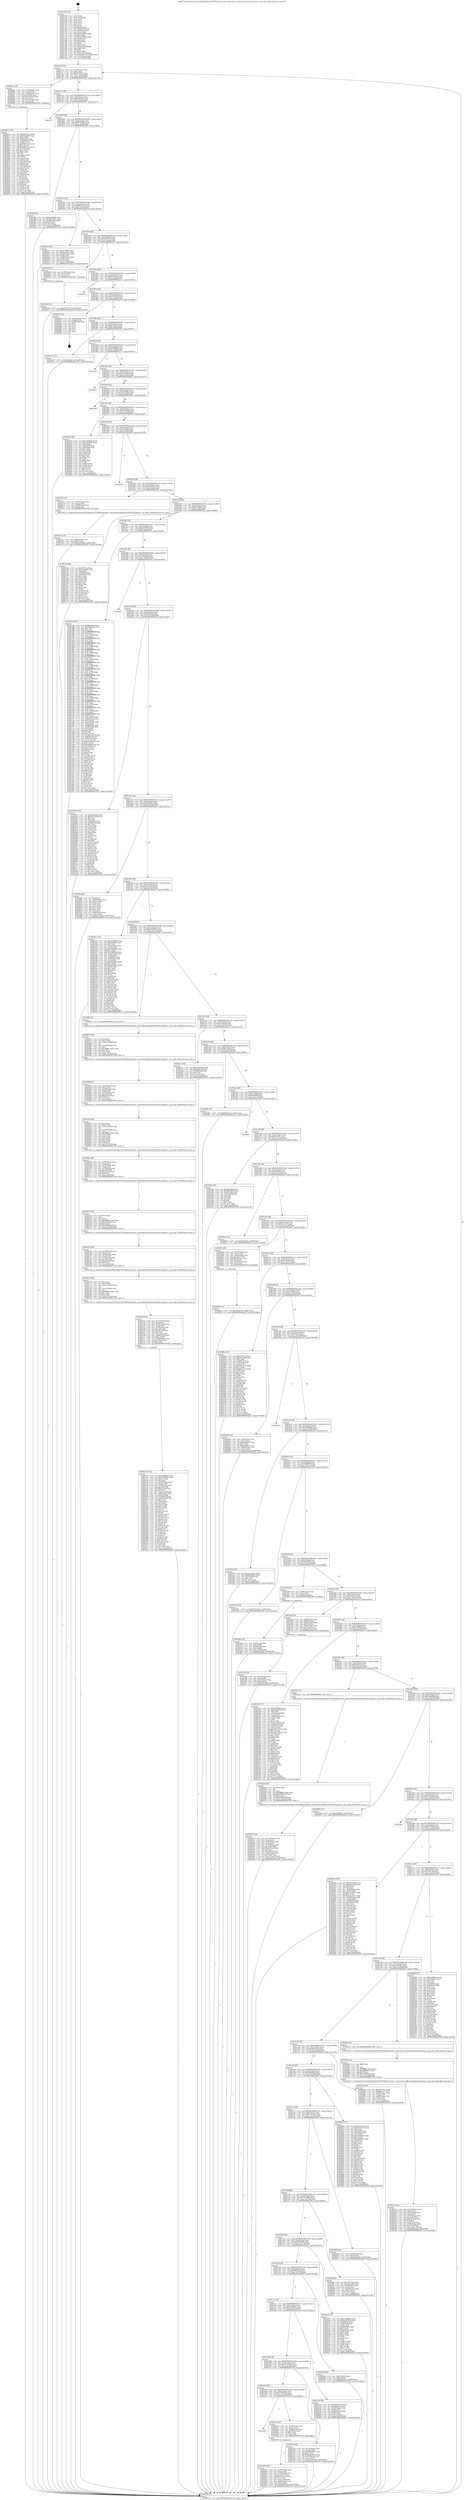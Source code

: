 digraph "0x401750" {
  label = "0x401750 (/mnt/c/Users/mathe/Desktop/tcc/POCII/binaries/extr_reactosdriversfilesystemsbtrfscompress.c_lzo_copy_Final-ollvm.out::main(0))"
  labelloc = "t"
  node[shape=record]

  Entry [label="",width=0.3,height=0.3,shape=circle,fillcolor=black,style=filled]
  "0x4017c4" [label="{
     0x4017c4 [32]\l
     | [instrs]\l
     &nbsp;&nbsp;0x4017c4 \<+6\>: mov -0xa8(%rbp),%eax\l
     &nbsp;&nbsp;0x4017ca \<+2\>: mov %eax,%ecx\l
     &nbsp;&nbsp;0x4017cc \<+6\>: sub $0x83110f13,%ecx\l
     &nbsp;&nbsp;0x4017d2 \<+6\>: mov %eax,-0xbc(%rbp)\l
     &nbsp;&nbsp;0x4017d8 \<+6\>: mov %ecx,-0xc0(%rbp)\l
     &nbsp;&nbsp;0x4017de \<+6\>: je 00000000004028a1 \<main+0x1151\>\l
  }"]
  "0x4028a1" [label="{
     0x4028a1 [33]\l
     | [instrs]\l
     &nbsp;&nbsp;0x4028a1 \<+4\>: mov -0x78(%rbp),%rax\l
     &nbsp;&nbsp;0x4028a5 \<+3\>: mov (%rax),%rax\l
     &nbsp;&nbsp;0x4028a8 \<+4\>: mov -0x48(%rbp),%rcx\l
     &nbsp;&nbsp;0x4028ac \<+3\>: movslq (%rcx),%rcx\l
     &nbsp;&nbsp;0x4028af \<+4\>: imul $0x28,%rcx,%rcx\l
     &nbsp;&nbsp;0x4028b3 \<+3\>: add %rcx,%rax\l
     &nbsp;&nbsp;0x4028b6 \<+4\>: mov 0x10(%rax),%rax\l
     &nbsp;&nbsp;0x4028ba \<+3\>: mov %rax,%rdi\l
     &nbsp;&nbsp;0x4028bd \<+5\>: call 0000000000401030 \<free@plt\>\l
     | [calls]\l
     &nbsp;&nbsp;0x401030 \{1\} (unknown)\l
  }"]
  "0x4017e4" [label="{
     0x4017e4 [28]\l
     | [instrs]\l
     &nbsp;&nbsp;0x4017e4 \<+5\>: jmp 00000000004017e9 \<main+0x99\>\l
     &nbsp;&nbsp;0x4017e9 \<+6\>: mov -0xbc(%rbp),%eax\l
     &nbsp;&nbsp;0x4017ef \<+5\>: sub $0x8418c691,%eax\l
     &nbsp;&nbsp;0x4017f4 \<+6\>: mov %eax,-0xc4(%rbp)\l
     &nbsp;&nbsp;0x4017fa \<+6\>: je 0000000000401f37 \<main+0x7e7\>\l
  }"]
  Exit [label="",width=0.3,height=0.3,shape=circle,fillcolor=black,style=filled,peripheries=2]
  "0x401f37" [label="{
     0x401f37\l
  }", style=dashed]
  "0x401800" [label="{
     0x401800 [28]\l
     | [instrs]\l
     &nbsp;&nbsp;0x401800 \<+5\>: jmp 0000000000401805 \<main+0xb5\>\l
     &nbsp;&nbsp;0x401805 \<+6\>: mov -0xbc(%rbp),%eax\l
     &nbsp;&nbsp;0x40180b \<+5\>: sub $0x89138385,%eax\l
     &nbsp;&nbsp;0x401810 \<+6\>: mov %eax,-0xc8(%rbp)\l
     &nbsp;&nbsp;0x401816 \<+6\>: je 0000000000401f8f \<main+0x83f\>\l
  }"]
  "0x402b28" [label="{
     0x402b28 [15]\l
     | [instrs]\l
     &nbsp;&nbsp;0x402b28 \<+10\>: movl $0x510371d1,-0xa8(%rbp)\l
     &nbsp;&nbsp;0x402b32 \<+5\>: jmp 0000000000402e36 \<main+0x16e6\>\l
  }"]
  "0x401f8f" [label="{
     0x401f8f [30]\l
     | [instrs]\l
     &nbsp;&nbsp;0x401f8f \<+5\>: mov $0xb2a28a6b,%eax\l
     &nbsp;&nbsp;0x401f94 \<+5\>: mov $0x2931d9cc,%ecx\l
     &nbsp;&nbsp;0x401f99 \<+3\>: mov -0x30(%rbp),%edx\l
     &nbsp;&nbsp;0x401f9c \<+3\>: cmp $0x0,%edx\l
     &nbsp;&nbsp;0x401f9f \<+3\>: cmove %ecx,%eax\l
     &nbsp;&nbsp;0x401fa2 \<+6\>: mov %eax,-0xa8(%rbp)\l
     &nbsp;&nbsp;0x401fa8 \<+5\>: jmp 0000000000402e36 \<main+0x16e6\>\l
  }"]
  "0x40181c" [label="{
     0x40181c [28]\l
     | [instrs]\l
     &nbsp;&nbsp;0x40181c \<+5\>: jmp 0000000000401821 \<main+0xd1\>\l
     &nbsp;&nbsp;0x401821 \<+6\>: mov -0xbc(%rbp),%eax\l
     &nbsp;&nbsp;0x401827 \<+5\>: sub $0x99670cbe,%eax\l
     &nbsp;&nbsp;0x40182c \<+6\>: mov %eax,-0xcc(%rbp)\l
     &nbsp;&nbsp;0x401832 \<+6\>: je 00000000004024c9 \<main+0xd79\>\l
  }"]
  "0x4029f2" [label="{
     0x4029f2 [15]\l
     | [instrs]\l
     &nbsp;&nbsp;0x4029f2 \<+10\>: movl $0x62f45701,-0xa8(%rbp)\l
     &nbsp;&nbsp;0x4029fc \<+5\>: jmp 0000000000402e36 \<main+0x16e6\>\l
  }"]
  "0x4024c9" [label="{
     0x4024c9 [36]\l
     | [instrs]\l
     &nbsp;&nbsp;0x4024c9 \<+5\>: mov $0xac76b6e,%eax\l
     &nbsp;&nbsp;0x4024ce \<+5\>: mov $0x3da529cc,%ecx\l
     &nbsp;&nbsp;0x4024d3 \<+4\>: mov -0x50(%rbp),%rdx\l
     &nbsp;&nbsp;0x4024d7 \<+2\>: mov (%rdx),%esi\l
     &nbsp;&nbsp;0x4024d9 \<+4\>: mov -0x58(%rbp),%rdx\l
     &nbsp;&nbsp;0x4024dd \<+2\>: cmp (%rdx),%esi\l
     &nbsp;&nbsp;0x4024df \<+3\>: cmovl %ecx,%eax\l
     &nbsp;&nbsp;0x4024e2 \<+6\>: mov %eax,-0xa8(%rbp)\l
     &nbsp;&nbsp;0x4024e8 \<+5\>: jmp 0000000000402e36 \<main+0x16e6\>\l
  }"]
  "0x401838" [label="{
     0x401838 [28]\l
     | [instrs]\l
     &nbsp;&nbsp;0x401838 \<+5\>: jmp 000000000040183d \<main+0xed\>\l
     &nbsp;&nbsp;0x40183d \<+6\>: mov -0xbc(%rbp),%eax\l
     &nbsp;&nbsp;0x401843 \<+5\>: sub $0x9a67f31a,%eax\l
     &nbsp;&nbsp;0x401848 \<+6\>: mov %eax,-0xd0(%rbp)\l
     &nbsp;&nbsp;0x40184e \<+6\>: je 0000000000402b19 \<main+0x13c9\>\l
  }"]
  "0x4028c2" [label="{
     0x4028c2 [153]\l
     | [instrs]\l
     &nbsp;&nbsp;0x4028c2 \<+5\>: mov $0x9d30c2c5,%edx\l
     &nbsp;&nbsp;0x4028c7 \<+5\>: mov $0x34eda9fd,%esi\l
     &nbsp;&nbsp;0x4028cc \<+3\>: mov $0x1,%r8b\l
     &nbsp;&nbsp;0x4028cf \<+8\>: mov 0x405078,%r9d\l
     &nbsp;&nbsp;0x4028d7 \<+8\>: mov 0x405058,%r10d\l
     &nbsp;&nbsp;0x4028df \<+3\>: mov %r9d,%r11d\l
     &nbsp;&nbsp;0x4028e2 \<+7\>: sub $0x90871ae,%r11d\l
     &nbsp;&nbsp;0x4028e9 \<+4\>: sub $0x1,%r11d\l
     &nbsp;&nbsp;0x4028ed \<+7\>: add $0x90871ae,%r11d\l
     &nbsp;&nbsp;0x4028f4 \<+4\>: imul %r11d,%r9d\l
     &nbsp;&nbsp;0x4028f8 \<+4\>: and $0x1,%r9d\l
     &nbsp;&nbsp;0x4028fc \<+4\>: cmp $0x0,%r9d\l
     &nbsp;&nbsp;0x402900 \<+3\>: sete %bl\l
     &nbsp;&nbsp;0x402903 \<+4\>: cmp $0xa,%r10d\l
     &nbsp;&nbsp;0x402907 \<+4\>: setl %r14b\l
     &nbsp;&nbsp;0x40290b \<+3\>: mov %bl,%r15b\l
     &nbsp;&nbsp;0x40290e \<+4\>: xor $0xff,%r15b\l
     &nbsp;&nbsp;0x402912 \<+3\>: mov %r14b,%r12b\l
     &nbsp;&nbsp;0x402915 \<+4\>: xor $0xff,%r12b\l
     &nbsp;&nbsp;0x402919 \<+4\>: xor $0x0,%r8b\l
     &nbsp;&nbsp;0x40291d \<+3\>: mov %r15b,%r13b\l
     &nbsp;&nbsp;0x402920 \<+4\>: and $0x0,%r13b\l
     &nbsp;&nbsp;0x402924 \<+3\>: and %r8b,%bl\l
     &nbsp;&nbsp;0x402927 \<+3\>: mov %r12b,%al\l
     &nbsp;&nbsp;0x40292a \<+2\>: and $0x0,%al\l
     &nbsp;&nbsp;0x40292c \<+3\>: and %r8b,%r14b\l
     &nbsp;&nbsp;0x40292f \<+3\>: or %bl,%r13b\l
     &nbsp;&nbsp;0x402932 \<+3\>: or %r14b,%al\l
     &nbsp;&nbsp;0x402935 \<+3\>: xor %al,%r13b\l
     &nbsp;&nbsp;0x402938 \<+3\>: or %r12b,%r15b\l
     &nbsp;&nbsp;0x40293b \<+4\>: xor $0xff,%r15b\l
     &nbsp;&nbsp;0x40293f \<+4\>: or $0x0,%r8b\l
     &nbsp;&nbsp;0x402943 \<+3\>: and %r8b,%r15b\l
     &nbsp;&nbsp;0x402946 \<+3\>: or %r15b,%r13b\l
     &nbsp;&nbsp;0x402949 \<+4\>: test $0x1,%r13b\l
     &nbsp;&nbsp;0x40294d \<+3\>: cmovne %esi,%edx\l
     &nbsp;&nbsp;0x402950 \<+6\>: mov %edx,-0xa8(%rbp)\l
     &nbsp;&nbsp;0x402956 \<+5\>: jmp 0000000000402e36 \<main+0x16e6\>\l
  }"]
  "0x402b19" [label="{
     0x402b19 [15]\l
     | [instrs]\l
     &nbsp;&nbsp;0x402b19 \<+4\>: mov -0x78(%rbp),%rax\l
     &nbsp;&nbsp;0x402b1d \<+3\>: mov (%rax),%rax\l
     &nbsp;&nbsp;0x402b20 \<+3\>: mov %rax,%rdi\l
     &nbsp;&nbsp;0x402b23 \<+5\>: call 0000000000401030 \<free@plt\>\l
     | [calls]\l
     &nbsp;&nbsp;0x401030 \{1\} (unknown)\l
  }"]
  "0x401854" [label="{
     0x401854 [28]\l
     | [instrs]\l
     &nbsp;&nbsp;0x401854 \<+5\>: jmp 0000000000401859 \<main+0x109\>\l
     &nbsp;&nbsp;0x401859 \<+6\>: mov -0xbc(%rbp),%eax\l
     &nbsp;&nbsp;0x40185f \<+5\>: sub $0x9d30c2c5,%eax\l
     &nbsp;&nbsp;0x401864 \<+6\>: mov %eax,-0xd4(%rbp)\l
     &nbsp;&nbsp;0x40186a \<+6\>: je 0000000000402de1 \<main+0x1691\>\l
  }"]
  "0x4027d1" [label="{
     0x4027d1 [25]\l
     | [instrs]\l
     &nbsp;&nbsp;0x4027d1 \<+4\>: mov -0x48(%rbp),%rax\l
     &nbsp;&nbsp;0x4027d5 \<+6\>: movl $0x0,(%rax)\l
     &nbsp;&nbsp;0x4027db \<+10\>: movl $0x6c534824,-0xa8(%rbp)\l
     &nbsp;&nbsp;0x4027e5 \<+5\>: jmp 0000000000402e36 \<main+0x16e6\>\l
  }"]
  "0x402de1" [label="{
     0x402de1\l
  }", style=dashed]
  "0x401870" [label="{
     0x401870 [28]\l
     | [instrs]\l
     &nbsp;&nbsp;0x401870 \<+5\>: jmp 0000000000401875 \<main+0x125\>\l
     &nbsp;&nbsp;0x401875 \<+6\>: mov -0xbc(%rbp),%eax\l
     &nbsp;&nbsp;0x40187b \<+5\>: sub $0xa021a1f5,%eax\l
     &nbsp;&nbsp;0x401880 \<+6\>: mov %eax,-0xd8(%rbp)\l
     &nbsp;&nbsp;0x401886 \<+6\>: je 0000000000402b76 \<main+0x1426\>\l
  }"]
  "0x40251a" [label="{
     0x40251a [59]\l
     | [instrs]\l
     &nbsp;&nbsp;0x40251a \<+6\>: mov -0x1a8(%rbp),%ecx\l
     &nbsp;&nbsp;0x402520 \<+3\>: imul %eax,%ecx\l
     &nbsp;&nbsp;0x402523 \<+4\>: mov -0x78(%rbp),%rsi\l
     &nbsp;&nbsp;0x402527 \<+3\>: mov (%rsi),%rsi\l
     &nbsp;&nbsp;0x40252a \<+4\>: mov -0x70(%rbp),%rdi\l
     &nbsp;&nbsp;0x40252e \<+3\>: movslq (%rdi),%rdi\l
     &nbsp;&nbsp;0x402531 \<+4\>: imul $0x28,%rdi,%rdi\l
     &nbsp;&nbsp;0x402535 \<+3\>: add %rdi,%rsi\l
     &nbsp;&nbsp;0x402538 \<+4\>: mov 0x18(%rsi),%rsi\l
     &nbsp;&nbsp;0x40253c \<+4\>: mov -0x50(%rbp),%rdi\l
     &nbsp;&nbsp;0x402540 \<+3\>: movslq (%rdi),%rdi\l
     &nbsp;&nbsp;0x402543 \<+3\>: mov %ecx,(%rsi,%rdi,4)\l
     &nbsp;&nbsp;0x402546 \<+10\>: movl $0xe9fbcda5,-0xa8(%rbp)\l
     &nbsp;&nbsp;0x402550 \<+5\>: jmp 0000000000402e36 \<main+0x16e6\>\l
  }"]
  "0x402b76" [label="{
     0x402b76 [24]\l
     | [instrs]\l
     &nbsp;&nbsp;0x402b76 \<+7\>: mov -0xa0(%rbp),%rax\l
     &nbsp;&nbsp;0x402b7d \<+2\>: mov (%rax),%eax\l
     &nbsp;&nbsp;0x402b7f \<+4\>: lea -0x28(%rbp),%rsp\l
     &nbsp;&nbsp;0x402b83 \<+1\>: pop %rbx\l
     &nbsp;&nbsp;0x402b84 \<+2\>: pop %r12\l
     &nbsp;&nbsp;0x402b86 \<+2\>: pop %r13\l
     &nbsp;&nbsp;0x402b88 \<+2\>: pop %r14\l
     &nbsp;&nbsp;0x402b8a \<+2\>: pop %r15\l
     &nbsp;&nbsp;0x402b8c \<+1\>: pop %rbp\l
     &nbsp;&nbsp;0x402b8d \<+1\>: ret\l
  }"]
  "0x40188c" [label="{
     0x40188c [28]\l
     | [instrs]\l
     &nbsp;&nbsp;0x40188c \<+5\>: jmp 0000000000401891 \<main+0x141\>\l
     &nbsp;&nbsp;0x401891 \<+6\>: mov -0xbc(%rbp),%eax\l
     &nbsp;&nbsp;0x401897 \<+5\>: sub $0xab7f9ae0,%eax\l
     &nbsp;&nbsp;0x40189c \<+6\>: mov %eax,-0xdc(%rbp)\l
     &nbsp;&nbsp;0x4018a2 \<+6\>: je 0000000000402287 \<main+0xb37\>\l
  }"]
  "0x4024f2" [label="{
     0x4024f2 [40]\l
     | [instrs]\l
     &nbsp;&nbsp;0x4024f2 \<+5\>: mov $0x2,%ecx\l
     &nbsp;&nbsp;0x4024f7 \<+1\>: cltd\l
     &nbsp;&nbsp;0x4024f8 \<+2\>: idiv %ecx\l
     &nbsp;&nbsp;0x4024fa \<+6\>: imul $0xfffffffe,%edx,%ecx\l
     &nbsp;&nbsp;0x402500 \<+6\>: sub $0xcb89463a,%ecx\l
     &nbsp;&nbsp;0x402506 \<+3\>: add $0x1,%ecx\l
     &nbsp;&nbsp;0x402509 \<+6\>: add $0xcb89463a,%ecx\l
     &nbsp;&nbsp;0x40250f \<+6\>: mov %ecx,-0x1a8(%rbp)\l
     &nbsp;&nbsp;0x402515 \<+5\>: call 0000000000401160 \<next_i\>\l
     | [calls]\l
     &nbsp;&nbsp;0x401160 \{1\} (/mnt/c/Users/mathe/Desktop/tcc/POCII/binaries/extr_reactosdriversfilesystemsbtrfscompress.c_lzo_copy_Final-ollvm.out::next_i)\l
  }"]
  "0x402287" [label="{
     0x402287 [15]\l
     | [instrs]\l
     &nbsp;&nbsp;0x402287 \<+10\>: movl $0x3cfd1cef,-0xa8(%rbp)\l
     &nbsp;&nbsp;0x402291 \<+5\>: jmp 0000000000402e36 \<main+0x16e6\>\l
  }"]
  "0x4018a8" [label="{
     0x4018a8 [28]\l
     | [instrs]\l
     &nbsp;&nbsp;0x4018a8 \<+5\>: jmp 00000000004018ad \<main+0x15d\>\l
     &nbsp;&nbsp;0x4018ad \<+6\>: mov -0xbc(%rbp),%eax\l
     &nbsp;&nbsp;0x4018b3 \<+5\>: sub $0xb16669bc,%eax\l
     &nbsp;&nbsp;0x4018b8 \<+6\>: mov %eax,-0xe0(%rbp)\l
     &nbsp;&nbsp;0x4018be \<+6\>: je 0000000000402e11 \<main+0x16c1\>\l
  }"]
  "0x402497" [label="{
     0x402497 [50]\l
     | [instrs]\l
     &nbsp;&nbsp;0x402497 \<+4\>: mov -0x78(%rbp),%rdi\l
     &nbsp;&nbsp;0x40249b \<+3\>: mov (%rdi),%rdi\l
     &nbsp;&nbsp;0x40249e \<+4\>: mov -0x70(%rbp),%rcx\l
     &nbsp;&nbsp;0x4024a2 \<+3\>: movslq (%rcx),%rcx\l
     &nbsp;&nbsp;0x4024a5 \<+4\>: imul $0x28,%rcx,%rcx\l
     &nbsp;&nbsp;0x4024a9 \<+3\>: add %rcx,%rdi\l
     &nbsp;&nbsp;0x4024ac \<+4\>: mov %rax,0x18(%rdi)\l
     &nbsp;&nbsp;0x4024b0 \<+4\>: mov -0x50(%rbp),%rax\l
     &nbsp;&nbsp;0x4024b4 \<+6\>: movl $0x0,(%rax)\l
     &nbsp;&nbsp;0x4024ba \<+10\>: movl $0x99670cbe,-0xa8(%rbp)\l
     &nbsp;&nbsp;0x4024c4 \<+5\>: jmp 0000000000402e36 \<main+0x16e6\>\l
  }"]
  "0x402e11" [label="{
     0x402e11\l
  }", style=dashed]
  "0x4018c4" [label="{
     0x4018c4 [28]\l
     | [instrs]\l
     &nbsp;&nbsp;0x4018c4 \<+5\>: jmp 00000000004018c9 \<main+0x179\>\l
     &nbsp;&nbsp;0x4018c9 \<+6\>: mov -0xbc(%rbp),%eax\l
     &nbsp;&nbsp;0x4018cf \<+5\>: sub $0xb2a28a6b,%eax\l
     &nbsp;&nbsp;0x4018d4 \<+6\>: mov %eax,-0xe4(%rbp)\l
     &nbsp;&nbsp;0x4018da \<+6\>: je 0000000000402b37 \<main+0x13e7\>\l
  }"]
  "0x401d40" [label="{
     0x401d40\l
  }", style=dashed]
  "0x402b37" [label="{
     0x402b37\l
  }", style=dashed]
  "0x4018e0" [label="{
     0x4018e0 [28]\l
     | [instrs]\l
     &nbsp;&nbsp;0x4018e0 \<+5\>: jmp 00000000004018e5 \<main+0x195\>\l
     &nbsp;&nbsp;0x4018e5 \<+6\>: mov -0xbc(%rbp),%eax\l
     &nbsp;&nbsp;0x4018eb \<+5\>: sub $0xba399b03,%eax\l
     &nbsp;&nbsp;0x4018f0 \<+6\>: mov %eax,-0xe8(%rbp)\l
     &nbsp;&nbsp;0x4018f6 \<+6\>: je 0000000000402d83 \<main+0x1633\>\l
  }"]
  "0x40247a" [label="{
     0x40247a [29]\l
     | [instrs]\l
     &nbsp;&nbsp;0x40247a \<+4\>: mov -0x58(%rbp),%rax\l
     &nbsp;&nbsp;0x40247e \<+6\>: movl $0x1,(%rax)\l
     &nbsp;&nbsp;0x402484 \<+4\>: mov -0x58(%rbp),%rax\l
     &nbsp;&nbsp;0x402488 \<+3\>: movslq (%rax),%rax\l
     &nbsp;&nbsp;0x40248b \<+4\>: shl $0x2,%rax\l
     &nbsp;&nbsp;0x40248f \<+3\>: mov %rax,%rdi\l
     &nbsp;&nbsp;0x402492 \<+5\>: call 0000000000401050 \<malloc@plt\>\l
     | [calls]\l
     &nbsp;&nbsp;0x401050 \{1\} (unknown)\l
  }"]
  "0x402d83" [label="{
     0x402d83\l
  }", style=dashed]
  "0x4018fc" [label="{
     0x4018fc [28]\l
     | [instrs]\l
     &nbsp;&nbsp;0x4018fc \<+5\>: jmp 0000000000401901 \<main+0x1b1\>\l
     &nbsp;&nbsp;0x401901 \<+6\>: mov -0xbc(%rbp),%eax\l
     &nbsp;&nbsp;0x401907 \<+5\>: sub $0xbcdd3d64,%eax\l
     &nbsp;&nbsp;0x40190c \<+6\>: mov %eax,-0xec(%rbp)\l
     &nbsp;&nbsp;0x401912 \<+6\>: je 0000000000402018 \<main+0x8c8\>\l
  }"]
  "0x401d24" [label="{
     0x401d24 [28]\l
     | [instrs]\l
     &nbsp;&nbsp;0x401d24 \<+5\>: jmp 0000000000401d29 \<main+0x5d9\>\l
     &nbsp;&nbsp;0x401d29 \<+6\>: mov -0xbc(%rbp),%eax\l
     &nbsp;&nbsp;0x401d2f \<+5\>: sub $0x7c50d30a,%eax\l
     &nbsp;&nbsp;0x401d34 \<+6\>: mov %eax,-0x184(%rbp)\l
     &nbsp;&nbsp;0x401d3a \<+6\>: je 000000000040247a \<main+0xd2a\>\l
  }"]
  "0x402018" [label="{
     0x402018 [86]\l
     | [instrs]\l
     &nbsp;&nbsp;0x402018 \<+5\>: mov $0xe7b0ed5b,%eax\l
     &nbsp;&nbsp;0x40201d \<+5\>: mov $0xea42083c,%ecx\l
     &nbsp;&nbsp;0x402022 \<+2\>: xor %edx,%edx\l
     &nbsp;&nbsp;0x402024 \<+7\>: mov 0x405078,%esi\l
     &nbsp;&nbsp;0x40202b \<+7\>: mov 0x405058,%edi\l
     &nbsp;&nbsp;0x402032 \<+3\>: sub $0x1,%edx\l
     &nbsp;&nbsp;0x402035 \<+3\>: mov %esi,%r8d\l
     &nbsp;&nbsp;0x402038 \<+3\>: add %edx,%r8d\l
     &nbsp;&nbsp;0x40203b \<+4\>: imul %r8d,%esi\l
     &nbsp;&nbsp;0x40203f \<+3\>: and $0x1,%esi\l
     &nbsp;&nbsp;0x402042 \<+3\>: cmp $0x0,%esi\l
     &nbsp;&nbsp;0x402045 \<+4\>: sete %r9b\l
     &nbsp;&nbsp;0x402049 \<+3\>: cmp $0xa,%edi\l
     &nbsp;&nbsp;0x40204c \<+4\>: setl %r10b\l
     &nbsp;&nbsp;0x402050 \<+3\>: mov %r9b,%r11b\l
     &nbsp;&nbsp;0x402053 \<+3\>: and %r10b,%r11b\l
     &nbsp;&nbsp;0x402056 \<+3\>: xor %r10b,%r9b\l
     &nbsp;&nbsp;0x402059 \<+3\>: or %r9b,%r11b\l
     &nbsp;&nbsp;0x40205c \<+4\>: test $0x1,%r11b\l
     &nbsp;&nbsp;0x402060 \<+3\>: cmovne %ecx,%eax\l
     &nbsp;&nbsp;0x402063 \<+6\>: mov %eax,-0xa8(%rbp)\l
     &nbsp;&nbsp;0x402069 \<+5\>: jmp 0000000000402e36 \<main+0x16e6\>\l
  }"]
  "0x401918" [label="{
     0x401918 [28]\l
     | [instrs]\l
     &nbsp;&nbsp;0x401918 \<+5\>: jmp 000000000040191d \<main+0x1cd\>\l
     &nbsp;&nbsp;0x40191d \<+6\>: mov -0xbc(%rbp),%eax\l
     &nbsp;&nbsp;0x401923 \<+5\>: sub $0xc0fcdc64,%eax\l
     &nbsp;&nbsp;0x401928 \<+6\>: mov %eax,-0xf0(%rbp)\l
     &nbsp;&nbsp;0x40192e \<+6\>: je 0000000000402b46 \<main+0x13f6\>\l
  }"]
  "0x402792" [label="{
     0x402792 [42]\l
     | [instrs]\l
     &nbsp;&nbsp;0x402792 \<+4\>: mov -0x70(%rbp),%rax\l
     &nbsp;&nbsp;0x402796 \<+2\>: mov (%rax),%ecx\l
     &nbsp;&nbsp;0x402798 \<+6\>: sub $0xb00eb067,%ecx\l
     &nbsp;&nbsp;0x40279e \<+3\>: add $0x1,%ecx\l
     &nbsp;&nbsp;0x4027a1 \<+6\>: add $0xb00eb067,%ecx\l
     &nbsp;&nbsp;0x4027a7 \<+4\>: mov -0x70(%rbp),%rax\l
     &nbsp;&nbsp;0x4027ab \<+2\>: mov %ecx,(%rax)\l
     &nbsp;&nbsp;0x4027ad \<+10\>: movl $0x5701364d,-0xa8(%rbp)\l
     &nbsp;&nbsp;0x4027b7 \<+5\>: jmp 0000000000402e36 \<main+0x16e6\>\l
  }"]
  "0x402b46" [label="{
     0x402b46\l
  }", style=dashed]
  "0x401934" [label="{
     0x401934 [28]\l
     | [instrs]\l
     &nbsp;&nbsp;0x401934 \<+5\>: jmp 0000000000401939 \<main+0x1e9\>\l
     &nbsp;&nbsp;0x401939 \<+6\>: mov -0xbc(%rbp),%eax\l
     &nbsp;&nbsp;0x40193f \<+5\>: sub $0xc9a0781a,%eax\l
     &nbsp;&nbsp;0x401944 \<+6\>: mov %eax,-0xf4(%rbp)\l
     &nbsp;&nbsp;0x40194a \<+6\>: je 00000000004027bc \<main+0x106c\>\l
  }"]
  "0x401d08" [label="{
     0x401d08 [28]\l
     | [instrs]\l
     &nbsp;&nbsp;0x401d08 \<+5\>: jmp 0000000000401d0d \<main+0x5bd\>\l
     &nbsp;&nbsp;0x401d0d \<+6\>: mov -0xbc(%rbp),%eax\l
     &nbsp;&nbsp;0x401d13 \<+5\>: sub $0x76112b12,%eax\l
     &nbsp;&nbsp;0x401d18 \<+6\>: mov %eax,-0x180(%rbp)\l
     &nbsp;&nbsp;0x401d1e \<+6\>: je 0000000000402792 \<main+0x1042\>\l
  }"]
  "0x4027bc" [label="{
     0x4027bc [21]\l
     | [instrs]\l
     &nbsp;&nbsp;0x4027bc \<+4\>: mov -0x78(%rbp),%rax\l
     &nbsp;&nbsp;0x4027c0 \<+3\>: mov (%rax),%rdi\l
     &nbsp;&nbsp;0x4027c3 \<+7\>: mov -0x88(%rbp),%rax\l
     &nbsp;&nbsp;0x4027ca \<+2\>: mov (%rax),%esi\l
     &nbsp;&nbsp;0x4027cc \<+5\>: call 00000000004013f0 \<lzo_copy\>\l
     | [calls]\l
     &nbsp;&nbsp;0x4013f0 \{1\} (/mnt/c/Users/mathe/Desktop/tcc/POCII/binaries/extr_reactosdriversfilesystemsbtrfscompress.c_lzo_copy_Final-ollvm.out::lzo_copy)\l
  }"]
  "0x401950" [label="{
     0x401950 [28]\l
     | [instrs]\l
     &nbsp;&nbsp;0x401950 \<+5\>: jmp 0000000000401955 \<main+0x205\>\l
     &nbsp;&nbsp;0x401955 \<+6\>: mov -0xbc(%rbp),%eax\l
     &nbsp;&nbsp;0x40195b \<+5\>: sub $0xd8c79466,%eax\l
     &nbsp;&nbsp;0x401960 \<+6\>: mov %eax,-0xf8(%rbp)\l
     &nbsp;&nbsp;0x401966 \<+6\>: je 000000000040272d \<main+0xfdd\>\l
  }"]
  "0x4027ea" [label="{
     0x4027ea [36]\l
     | [instrs]\l
     &nbsp;&nbsp;0x4027ea \<+5\>: mov $0x68827a53,%eax\l
     &nbsp;&nbsp;0x4027ef \<+5\>: mov $0x4fdab930,%ecx\l
     &nbsp;&nbsp;0x4027f4 \<+4\>: mov -0x48(%rbp),%rdx\l
     &nbsp;&nbsp;0x4027f8 \<+2\>: mov (%rdx),%esi\l
     &nbsp;&nbsp;0x4027fa \<+4\>: mov -0x80(%rbp),%rdx\l
     &nbsp;&nbsp;0x4027fe \<+2\>: cmp (%rdx),%esi\l
     &nbsp;&nbsp;0x402800 \<+3\>: cmovl %ecx,%eax\l
     &nbsp;&nbsp;0x402803 \<+6\>: mov %eax,-0xa8(%rbp)\l
     &nbsp;&nbsp;0x402809 \<+5\>: jmp 0000000000402e36 \<main+0x16e6\>\l
  }"]
  "0x40272d" [label="{
     0x40272d [86]\l
     | [instrs]\l
     &nbsp;&nbsp;0x40272d \<+5\>: mov $0xf37914c,%eax\l
     &nbsp;&nbsp;0x402732 \<+5\>: mov $0x15f60467,%ecx\l
     &nbsp;&nbsp;0x402737 \<+2\>: xor %edx,%edx\l
     &nbsp;&nbsp;0x402739 \<+7\>: mov 0x405078,%esi\l
     &nbsp;&nbsp;0x402740 \<+7\>: mov 0x405058,%edi\l
     &nbsp;&nbsp;0x402747 \<+3\>: sub $0x1,%edx\l
     &nbsp;&nbsp;0x40274a \<+3\>: mov %esi,%r8d\l
     &nbsp;&nbsp;0x40274d \<+3\>: add %edx,%r8d\l
     &nbsp;&nbsp;0x402750 \<+4\>: imul %r8d,%esi\l
     &nbsp;&nbsp;0x402754 \<+3\>: and $0x1,%esi\l
     &nbsp;&nbsp;0x402757 \<+3\>: cmp $0x0,%esi\l
     &nbsp;&nbsp;0x40275a \<+4\>: sete %r9b\l
     &nbsp;&nbsp;0x40275e \<+3\>: cmp $0xa,%edi\l
     &nbsp;&nbsp;0x402761 \<+4\>: setl %r10b\l
     &nbsp;&nbsp;0x402765 \<+3\>: mov %r9b,%r11b\l
     &nbsp;&nbsp;0x402768 \<+3\>: and %r10b,%r11b\l
     &nbsp;&nbsp;0x40276b \<+3\>: xor %r10b,%r9b\l
     &nbsp;&nbsp;0x40276e \<+3\>: or %r9b,%r11b\l
     &nbsp;&nbsp;0x402771 \<+4\>: test $0x1,%r11b\l
     &nbsp;&nbsp;0x402775 \<+3\>: cmovne %ecx,%eax\l
     &nbsp;&nbsp;0x402778 \<+6\>: mov %eax,-0xa8(%rbp)\l
     &nbsp;&nbsp;0x40277e \<+5\>: jmp 0000000000402e36 \<main+0x16e6\>\l
  }"]
  "0x40196c" [label="{
     0x40196c [28]\l
     | [instrs]\l
     &nbsp;&nbsp;0x40196c \<+5\>: jmp 0000000000401971 \<main+0x221\>\l
     &nbsp;&nbsp;0x401971 \<+6\>: mov -0xbc(%rbp),%eax\l
     &nbsp;&nbsp;0x401977 \<+5\>: sub $0xdba938b5,%eax\l
     &nbsp;&nbsp;0x40197c \<+6\>: mov %eax,-0xfc(%rbp)\l
     &nbsp;&nbsp;0x401982 \<+6\>: je 0000000000401d7f \<main+0x62f\>\l
  }"]
  "0x401cec" [label="{
     0x401cec [28]\l
     | [instrs]\l
     &nbsp;&nbsp;0x401cec \<+5\>: jmp 0000000000401cf1 \<main+0x5a1\>\l
     &nbsp;&nbsp;0x401cf1 \<+6\>: mov -0xbc(%rbp),%eax\l
     &nbsp;&nbsp;0x401cf7 \<+5\>: sub $0x6c534824,%eax\l
     &nbsp;&nbsp;0x401cfc \<+6\>: mov %eax,-0x17c(%rbp)\l
     &nbsp;&nbsp;0x401d02 \<+6\>: je 00000000004027ea \<main+0x109a\>\l
  }"]
  "0x401d7f" [label="{
     0x401d7f [410]\l
     | [instrs]\l
     &nbsp;&nbsp;0x401d7f \<+5\>: mov $0xf8aabbb4,%eax\l
     &nbsp;&nbsp;0x401d84 \<+5\>: mov $0x14d04e64,%ecx\l
     &nbsp;&nbsp;0x401d89 \<+2\>: mov $0x1,%dl\l
     &nbsp;&nbsp;0x401d8b \<+3\>: mov %rsp,%rsi\l
     &nbsp;&nbsp;0x401d8e \<+4\>: add $0xfffffffffffffff0,%rsi\l
     &nbsp;&nbsp;0x401d92 \<+3\>: mov %rsi,%rsp\l
     &nbsp;&nbsp;0x401d95 \<+7\>: mov %rsi,-0xa0(%rbp)\l
     &nbsp;&nbsp;0x401d9c \<+3\>: mov %rsp,%rsi\l
     &nbsp;&nbsp;0x401d9f \<+4\>: add $0xfffffffffffffff0,%rsi\l
     &nbsp;&nbsp;0x401da3 \<+3\>: mov %rsi,%rsp\l
     &nbsp;&nbsp;0x401da6 \<+3\>: mov %rsp,%rdi\l
     &nbsp;&nbsp;0x401da9 \<+4\>: add $0xfffffffffffffff0,%rdi\l
     &nbsp;&nbsp;0x401dad \<+3\>: mov %rdi,%rsp\l
     &nbsp;&nbsp;0x401db0 \<+7\>: mov %rdi,-0x98(%rbp)\l
     &nbsp;&nbsp;0x401db7 \<+3\>: mov %rsp,%rdi\l
     &nbsp;&nbsp;0x401dba \<+4\>: add $0xfffffffffffffff0,%rdi\l
     &nbsp;&nbsp;0x401dbe \<+3\>: mov %rdi,%rsp\l
     &nbsp;&nbsp;0x401dc1 \<+7\>: mov %rdi,-0x90(%rbp)\l
     &nbsp;&nbsp;0x401dc8 \<+3\>: mov %rsp,%rdi\l
     &nbsp;&nbsp;0x401dcb \<+4\>: add $0xfffffffffffffff0,%rdi\l
     &nbsp;&nbsp;0x401dcf \<+3\>: mov %rdi,%rsp\l
     &nbsp;&nbsp;0x401dd2 \<+7\>: mov %rdi,-0x88(%rbp)\l
     &nbsp;&nbsp;0x401dd9 \<+3\>: mov %rsp,%rdi\l
     &nbsp;&nbsp;0x401ddc \<+4\>: add $0xfffffffffffffff0,%rdi\l
     &nbsp;&nbsp;0x401de0 \<+3\>: mov %rdi,%rsp\l
     &nbsp;&nbsp;0x401de3 \<+4\>: mov %rdi,-0x80(%rbp)\l
     &nbsp;&nbsp;0x401de7 \<+3\>: mov %rsp,%rdi\l
     &nbsp;&nbsp;0x401dea \<+4\>: add $0xfffffffffffffff0,%rdi\l
     &nbsp;&nbsp;0x401dee \<+3\>: mov %rdi,%rsp\l
     &nbsp;&nbsp;0x401df1 \<+4\>: mov %rdi,-0x78(%rbp)\l
     &nbsp;&nbsp;0x401df5 \<+3\>: mov %rsp,%rdi\l
     &nbsp;&nbsp;0x401df8 \<+4\>: add $0xfffffffffffffff0,%rdi\l
     &nbsp;&nbsp;0x401dfc \<+3\>: mov %rdi,%rsp\l
     &nbsp;&nbsp;0x401dff \<+4\>: mov %rdi,-0x70(%rbp)\l
     &nbsp;&nbsp;0x401e03 \<+3\>: mov %rsp,%rdi\l
     &nbsp;&nbsp;0x401e06 \<+4\>: add $0xfffffffffffffff0,%rdi\l
     &nbsp;&nbsp;0x401e0a \<+3\>: mov %rdi,%rsp\l
     &nbsp;&nbsp;0x401e0d \<+4\>: mov %rdi,-0x68(%rbp)\l
     &nbsp;&nbsp;0x401e11 \<+3\>: mov %rsp,%rdi\l
     &nbsp;&nbsp;0x401e14 \<+4\>: add $0xfffffffffffffff0,%rdi\l
     &nbsp;&nbsp;0x401e18 \<+3\>: mov %rdi,%rsp\l
     &nbsp;&nbsp;0x401e1b \<+4\>: mov %rdi,-0x60(%rbp)\l
     &nbsp;&nbsp;0x401e1f \<+3\>: mov %rsp,%rdi\l
     &nbsp;&nbsp;0x401e22 \<+4\>: add $0xfffffffffffffff0,%rdi\l
     &nbsp;&nbsp;0x401e26 \<+3\>: mov %rdi,%rsp\l
     &nbsp;&nbsp;0x401e29 \<+4\>: mov %rdi,-0x58(%rbp)\l
     &nbsp;&nbsp;0x401e2d \<+3\>: mov %rsp,%rdi\l
     &nbsp;&nbsp;0x401e30 \<+4\>: add $0xfffffffffffffff0,%rdi\l
     &nbsp;&nbsp;0x401e34 \<+3\>: mov %rdi,%rsp\l
     &nbsp;&nbsp;0x401e37 \<+4\>: mov %rdi,-0x50(%rbp)\l
     &nbsp;&nbsp;0x401e3b \<+3\>: mov %rsp,%rdi\l
     &nbsp;&nbsp;0x401e3e \<+4\>: add $0xfffffffffffffff0,%rdi\l
     &nbsp;&nbsp;0x401e42 \<+3\>: mov %rdi,%rsp\l
     &nbsp;&nbsp;0x401e45 \<+4\>: mov %rdi,-0x48(%rbp)\l
     &nbsp;&nbsp;0x401e49 \<+3\>: mov %rsp,%rdi\l
     &nbsp;&nbsp;0x401e4c \<+4\>: add $0xfffffffffffffff0,%rdi\l
     &nbsp;&nbsp;0x401e50 \<+3\>: mov %rdi,%rsp\l
     &nbsp;&nbsp;0x401e53 \<+4\>: mov %rdi,-0x40(%rbp)\l
     &nbsp;&nbsp;0x401e57 \<+7\>: mov -0xa0(%rbp),%rdi\l
     &nbsp;&nbsp;0x401e5e \<+6\>: movl $0x0,(%rdi)\l
     &nbsp;&nbsp;0x401e64 \<+7\>: mov -0xac(%rbp),%r8d\l
     &nbsp;&nbsp;0x401e6b \<+3\>: mov %r8d,(%rsi)\l
     &nbsp;&nbsp;0x401e6e \<+7\>: mov -0x98(%rbp),%rdi\l
     &nbsp;&nbsp;0x401e75 \<+7\>: mov -0xb8(%rbp),%r9\l
     &nbsp;&nbsp;0x401e7c \<+3\>: mov %r9,(%rdi)\l
     &nbsp;&nbsp;0x401e7f \<+3\>: cmpl $0x2,(%rsi)\l
     &nbsp;&nbsp;0x401e82 \<+4\>: setne %r10b\l
     &nbsp;&nbsp;0x401e86 \<+4\>: and $0x1,%r10b\l
     &nbsp;&nbsp;0x401e8a \<+4\>: mov %r10b,-0x31(%rbp)\l
     &nbsp;&nbsp;0x401e8e \<+8\>: mov 0x405078,%r11d\l
     &nbsp;&nbsp;0x401e96 \<+7\>: mov 0x405058,%ebx\l
     &nbsp;&nbsp;0x401e9d \<+3\>: mov %r11d,%r14d\l
     &nbsp;&nbsp;0x401ea0 \<+7\>: sub $0xfe2d9d1f,%r14d\l
     &nbsp;&nbsp;0x401ea7 \<+4\>: sub $0x1,%r14d\l
     &nbsp;&nbsp;0x401eab \<+7\>: add $0xfe2d9d1f,%r14d\l
     &nbsp;&nbsp;0x401eb2 \<+4\>: imul %r14d,%r11d\l
     &nbsp;&nbsp;0x401eb6 \<+4\>: and $0x1,%r11d\l
     &nbsp;&nbsp;0x401eba \<+4\>: cmp $0x0,%r11d\l
     &nbsp;&nbsp;0x401ebe \<+4\>: sete %r10b\l
     &nbsp;&nbsp;0x401ec2 \<+3\>: cmp $0xa,%ebx\l
     &nbsp;&nbsp;0x401ec5 \<+4\>: setl %r15b\l
     &nbsp;&nbsp;0x401ec9 \<+3\>: mov %r10b,%r12b\l
     &nbsp;&nbsp;0x401ecc \<+4\>: xor $0xff,%r12b\l
     &nbsp;&nbsp;0x401ed0 \<+3\>: mov %r15b,%r13b\l
     &nbsp;&nbsp;0x401ed3 \<+4\>: xor $0xff,%r13b\l
     &nbsp;&nbsp;0x401ed7 \<+3\>: xor $0x1,%dl\l
     &nbsp;&nbsp;0x401eda \<+3\>: mov %r12b,%sil\l
     &nbsp;&nbsp;0x401edd \<+4\>: and $0xff,%sil\l
     &nbsp;&nbsp;0x401ee1 \<+3\>: and %dl,%r10b\l
     &nbsp;&nbsp;0x401ee4 \<+3\>: mov %r13b,%dil\l
     &nbsp;&nbsp;0x401ee7 \<+4\>: and $0xff,%dil\l
     &nbsp;&nbsp;0x401eeb \<+3\>: and %dl,%r15b\l
     &nbsp;&nbsp;0x401eee \<+3\>: or %r10b,%sil\l
     &nbsp;&nbsp;0x401ef1 \<+3\>: or %r15b,%dil\l
     &nbsp;&nbsp;0x401ef4 \<+3\>: xor %dil,%sil\l
     &nbsp;&nbsp;0x401ef7 \<+3\>: or %r13b,%r12b\l
     &nbsp;&nbsp;0x401efa \<+4\>: xor $0xff,%r12b\l
     &nbsp;&nbsp;0x401efe \<+3\>: or $0x1,%dl\l
     &nbsp;&nbsp;0x401f01 \<+3\>: and %dl,%r12b\l
     &nbsp;&nbsp;0x401f04 \<+3\>: or %r12b,%sil\l
     &nbsp;&nbsp;0x401f07 \<+4\>: test $0x1,%sil\l
     &nbsp;&nbsp;0x401f0b \<+3\>: cmovne %ecx,%eax\l
     &nbsp;&nbsp;0x401f0e \<+6\>: mov %eax,-0xa8(%rbp)\l
     &nbsp;&nbsp;0x401f14 \<+5\>: jmp 0000000000402e36 \<main+0x16e6\>\l
  }"]
  "0x401988" [label="{
     0x401988 [28]\l
     | [instrs]\l
     &nbsp;&nbsp;0x401988 \<+5\>: jmp 000000000040198d \<main+0x23d\>\l
     &nbsp;&nbsp;0x40198d \<+6\>: mov -0xbc(%rbp),%eax\l
     &nbsp;&nbsp;0x401993 \<+5\>: sub $0xe7b0ed5b,%eax\l
     &nbsp;&nbsp;0x401998 \<+6\>: mov %eax,-0x100(%rbp)\l
     &nbsp;&nbsp;0x40199e \<+6\>: je 0000000000402bd3 \<main+0x1483\>\l
  }"]
  "0x402994" [label="{
     0x402994 [25]\l
     | [instrs]\l
     &nbsp;&nbsp;0x402994 \<+4\>: mov -0x40(%rbp),%rax\l
     &nbsp;&nbsp;0x402998 \<+6\>: movl $0x0,(%rax)\l
     &nbsp;&nbsp;0x40299e \<+10\>: movl $0x4f457d1a,-0xa8(%rbp)\l
     &nbsp;&nbsp;0x4029a8 \<+5\>: jmp 0000000000402e36 \<main+0x16e6\>\l
  }"]
  "0x402bd3" [label="{
     0x402bd3\l
  }", style=dashed]
  "0x4019a4" [label="{
     0x4019a4 [28]\l
     | [instrs]\l
     &nbsp;&nbsp;0x4019a4 \<+5\>: jmp 00000000004019a9 \<main+0x259\>\l
     &nbsp;&nbsp;0x4019a9 \<+6\>: mov -0xbc(%rbp),%eax\l
     &nbsp;&nbsp;0x4019af \<+5\>: sub $0xe9fbcda5,%eax\l
     &nbsp;&nbsp;0x4019b4 \<+6\>: mov %eax,-0x104(%rbp)\l
     &nbsp;&nbsp;0x4019ba \<+6\>: je 0000000000402555 \<main+0xe05\>\l
  }"]
  "0x401cd0" [label="{
     0x401cd0 [28]\l
     | [instrs]\l
     &nbsp;&nbsp;0x401cd0 \<+5\>: jmp 0000000000401cd5 \<main+0x585\>\l
     &nbsp;&nbsp;0x401cd5 \<+6\>: mov -0xbc(%rbp),%eax\l
     &nbsp;&nbsp;0x401cdb \<+5\>: sub $0x68827a53,%eax\l
     &nbsp;&nbsp;0x401ce0 \<+6\>: mov %eax,-0x178(%rbp)\l
     &nbsp;&nbsp;0x401ce6 \<+6\>: je 0000000000402994 \<main+0x1244\>\l
  }"]
  "0x402555" [label="{
     0x402555 [137]\l
     | [instrs]\l
     &nbsp;&nbsp;0x402555 \<+5\>: mov $0x36ccbdcd,%eax\l
     &nbsp;&nbsp;0x40255a \<+5\>: mov $0x38179c49,%ecx\l
     &nbsp;&nbsp;0x40255f \<+2\>: mov $0x1,%dl\l
     &nbsp;&nbsp;0x402561 \<+2\>: xor %esi,%esi\l
     &nbsp;&nbsp;0x402563 \<+7\>: mov 0x405078,%edi\l
     &nbsp;&nbsp;0x40256a \<+8\>: mov 0x405058,%r8d\l
     &nbsp;&nbsp;0x402572 \<+3\>: sub $0x1,%esi\l
     &nbsp;&nbsp;0x402575 \<+3\>: mov %edi,%r9d\l
     &nbsp;&nbsp;0x402578 \<+3\>: add %esi,%r9d\l
     &nbsp;&nbsp;0x40257b \<+4\>: imul %r9d,%edi\l
     &nbsp;&nbsp;0x40257f \<+3\>: and $0x1,%edi\l
     &nbsp;&nbsp;0x402582 \<+3\>: cmp $0x0,%edi\l
     &nbsp;&nbsp;0x402585 \<+4\>: sete %r10b\l
     &nbsp;&nbsp;0x402589 \<+4\>: cmp $0xa,%r8d\l
     &nbsp;&nbsp;0x40258d \<+4\>: setl %r11b\l
     &nbsp;&nbsp;0x402591 \<+3\>: mov %r10b,%bl\l
     &nbsp;&nbsp;0x402594 \<+3\>: xor $0xff,%bl\l
     &nbsp;&nbsp;0x402597 \<+3\>: mov %r11b,%r14b\l
     &nbsp;&nbsp;0x40259a \<+4\>: xor $0xff,%r14b\l
     &nbsp;&nbsp;0x40259e \<+3\>: xor $0x0,%dl\l
     &nbsp;&nbsp;0x4025a1 \<+3\>: mov %bl,%r15b\l
     &nbsp;&nbsp;0x4025a4 \<+4\>: and $0x0,%r15b\l
     &nbsp;&nbsp;0x4025a8 \<+3\>: and %dl,%r10b\l
     &nbsp;&nbsp;0x4025ab \<+3\>: mov %r14b,%r12b\l
     &nbsp;&nbsp;0x4025ae \<+4\>: and $0x0,%r12b\l
     &nbsp;&nbsp;0x4025b2 \<+3\>: and %dl,%r11b\l
     &nbsp;&nbsp;0x4025b5 \<+3\>: or %r10b,%r15b\l
     &nbsp;&nbsp;0x4025b8 \<+3\>: or %r11b,%r12b\l
     &nbsp;&nbsp;0x4025bb \<+3\>: xor %r12b,%r15b\l
     &nbsp;&nbsp;0x4025be \<+3\>: or %r14b,%bl\l
     &nbsp;&nbsp;0x4025c1 \<+3\>: xor $0xff,%bl\l
     &nbsp;&nbsp;0x4025c4 \<+3\>: or $0x0,%dl\l
     &nbsp;&nbsp;0x4025c7 \<+2\>: and %dl,%bl\l
     &nbsp;&nbsp;0x4025c9 \<+3\>: or %bl,%r15b\l
     &nbsp;&nbsp;0x4025cc \<+4\>: test $0x1,%r15b\l
     &nbsp;&nbsp;0x4025d0 \<+3\>: cmovne %ecx,%eax\l
     &nbsp;&nbsp;0x4025d3 \<+6\>: mov %eax,-0xa8(%rbp)\l
     &nbsp;&nbsp;0x4025d9 \<+5\>: jmp 0000000000402e36 \<main+0x16e6\>\l
  }"]
  "0x4019c0" [label="{
     0x4019c0 [28]\l
     | [instrs]\l
     &nbsp;&nbsp;0x4019c0 \<+5\>: jmp 00000000004019c5 \<main+0x275\>\l
     &nbsp;&nbsp;0x4019c5 \<+6\>: mov -0xbc(%rbp),%eax\l
     &nbsp;&nbsp;0x4019cb \<+5\>: sub $0xe9fd24a7,%eax\l
     &nbsp;&nbsp;0x4019d0 \<+6\>: mov %eax,-0x108(%rbp)\l
     &nbsp;&nbsp;0x4019d6 \<+6\>: je 000000000040296a \<main+0x121a\>\l
  }"]
  "0x402a01" [label="{
     0x402a01 [91]\l
     | [instrs]\l
     &nbsp;&nbsp;0x402a01 \<+5\>: mov $0xb16669bc,%eax\l
     &nbsp;&nbsp;0x402a06 \<+5\>: mov $0xea3d170d,%ecx\l
     &nbsp;&nbsp;0x402a0b \<+7\>: mov 0x405078,%edx\l
     &nbsp;&nbsp;0x402a12 \<+7\>: mov 0x405058,%esi\l
     &nbsp;&nbsp;0x402a19 \<+2\>: mov %edx,%edi\l
     &nbsp;&nbsp;0x402a1b \<+6\>: sub $0x88e3041,%edi\l
     &nbsp;&nbsp;0x402a21 \<+3\>: sub $0x1,%edi\l
     &nbsp;&nbsp;0x402a24 \<+6\>: add $0x88e3041,%edi\l
     &nbsp;&nbsp;0x402a2a \<+3\>: imul %edi,%edx\l
     &nbsp;&nbsp;0x402a2d \<+3\>: and $0x1,%edx\l
     &nbsp;&nbsp;0x402a30 \<+3\>: cmp $0x0,%edx\l
     &nbsp;&nbsp;0x402a33 \<+4\>: sete %r8b\l
     &nbsp;&nbsp;0x402a37 \<+3\>: cmp $0xa,%esi\l
     &nbsp;&nbsp;0x402a3a \<+4\>: setl %r9b\l
     &nbsp;&nbsp;0x402a3e \<+3\>: mov %r8b,%r10b\l
     &nbsp;&nbsp;0x402a41 \<+3\>: and %r9b,%r10b\l
     &nbsp;&nbsp;0x402a44 \<+3\>: xor %r9b,%r8b\l
     &nbsp;&nbsp;0x402a47 \<+3\>: or %r8b,%r10b\l
     &nbsp;&nbsp;0x402a4a \<+4\>: test $0x1,%r10b\l
     &nbsp;&nbsp;0x402a4e \<+3\>: cmovne %ecx,%eax\l
     &nbsp;&nbsp;0x402a51 \<+6\>: mov %eax,-0xa8(%rbp)\l
     &nbsp;&nbsp;0x402a57 \<+5\>: jmp 0000000000402e36 \<main+0x16e6\>\l
  }"]
  "0x40296a" [label="{
     0x40296a [42]\l
     | [instrs]\l
     &nbsp;&nbsp;0x40296a \<+2\>: xor %eax,%eax\l
     &nbsp;&nbsp;0x40296c \<+4\>: mov -0x48(%rbp),%rcx\l
     &nbsp;&nbsp;0x402970 \<+2\>: mov (%rcx),%edx\l
     &nbsp;&nbsp;0x402972 \<+2\>: mov %eax,%esi\l
     &nbsp;&nbsp;0x402974 \<+2\>: sub %edx,%esi\l
     &nbsp;&nbsp;0x402976 \<+2\>: mov %eax,%edx\l
     &nbsp;&nbsp;0x402978 \<+3\>: sub $0x1,%edx\l
     &nbsp;&nbsp;0x40297b \<+2\>: add %edx,%esi\l
     &nbsp;&nbsp;0x40297d \<+2\>: sub %esi,%eax\l
     &nbsp;&nbsp;0x40297f \<+4\>: mov -0x48(%rbp),%rcx\l
     &nbsp;&nbsp;0x402983 \<+2\>: mov %eax,(%rcx)\l
     &nbsp;&nbsp;0x402985 \<+10\>: movl $0x6c534824,-0xa8(%rbp)\l
     &nbsp;&nbsp;0x40298f \<+5\>: jmp 0000000000402e36 \<main+0x16e6\>\l
  }"]
  "0x4019dc" [label="{
     0x4019dc [28]\l
     | [instrs]\l
     &nbsp;&nbsp;0x4019dc \<+5\>: jmp 00000000004019e1 \<main+0x291\>\l
     &nbsp;&nbsp;0x4019e1 \<+6\>: mov -0xbc(%rbp),%eax\l
     &nbsp;&nbsp;0x4019e7 \<+5\>: sub $0xea3d170d,%eax\l
     &nbsp;&nbsp;0x4019ec \<+6\>: mov %eax,-0x10c(%rbp)\l
     &nbsp;&nbsp;0x4019f2 \<+6\>: je 0000000000402a5c \<main+0x130c\>\l
  }"]
  "0x402415" [label="{
     0x402415 [59]\l
     | [instrs]\l
     &nbsp;&nbsp;0x402415 \<+6\>: mov -0x1a4(%rbp),%ecx\l
     &nbsp;&nbsp;0x40241b \<+3\>: imul %eax,%ecx\l
     &nbsp;&nbsp;0x40241e \<+4\>: mov -0x78(%rbp),%rsi\l
     &nbsp;&nbsp;0x402422 \<+3\>: mov (%rsi),%rsi\l
     &nbsp;&nbsp;0x402425 \<+4\>: mov -0x70(%rbp),%rdi\l
     &nbsp;&nbsp;0x402429 \<+3\>: movslq (%rdi),%rdi\l
     &nbsp;&nbsp;0x40242c \<+4\>: imul $0x28,%rdi,%rdi\l
     &nbsp;&nbsp;0x402430 \<+3\>: add %rdi,%rsi\l
     &nbsp;&nbsp;0x402433 \<+4\>: mov 0x10(%rsi),%rsi\l
     &nbsp;&nbsp;0x402437 \<+4\>: mov -0x60(%rbp),%rdi\l
     &nbsp;&nbsp;0x40243b \<+3\>: movslq (%rdi),%rdi\l
     &nbsp;&nbsp;0x40243e \<+3\>: mov %ecx,(%rsi,%rdi,4)\l
     &nbsp;&nbsp;0x402441 \<+10\>: movl $0xacd709c,-0xa8(%rbp)\l
     &nbsp;&nbsp;0x40244b \<+5\>: jmp 0000000000402e36 \<main+0x16e6\>\l
  }"]
  "0x402a5c" [label="{
     0x402a5c [174]\l
     | [instrs]\l
     &nbsp;&nbsp;0x402a5c \<+5\>: mov $0xb16669bc,%eax\l
     &nbsp;&nbsp;0x402a61 \<+5\>: mov $0x4fe65bb,%ecx\l
     &nbsp;&nbsp;0x402a66 \<+2\>: mov $0x1,%dl\l
     &nbsp;&nbsp;0x402a68 \<+4\>: mov -0x40(%rbp),%rsi\l
     &nbsp;&nbsp;0x402a6c \<+2\>: mov (%rsi),%edi\l
     &nbsp;&nbsp;0x402a6e \<+6\>: sub $0x72d092bf,%edi\l
     &nbsp;&nbsp;0x402a74 \<+3\>: add $0x1,%edi\l
     &nbsp;&nbsp;0x402a77 \<+6\>: add $0x72d092bf,%edi\l
     &nbsp;&nbsp;0x402a7d \<+4\>: mov -0x40(%rbp),%rsi\l
     &nbsp;&nbsp;0x402a81 \<+2\>: mov %edi,(%rsi)\l
     &nbsp;&nbsp;0x402a83 \<+7\>: mov 0x405078,%edi\l
     &nbsp;&nbsp;0x402a8a \<+8\>: mov 0x405058,%r8d\l
     &nbsp;&nbsp;0x402a92 \<+3\>: mov %edi,%r9d\l
     &nbsp;&nbsp;0x402a95 \<+7\>: sub $0xf435e6dc,%r9d\l
     &nbsp;&nbsp;0x402a9c \<+4\>: sub $0x1,%r9d\l
     &nbsp;&nbsp;0x402aa0 \<+7\>: add $0xf435e6dc,%r9d\l
     &nbsp;&nbsp;0x402aa7 \<+4\>: imul %r9d,%edi\l
     &nbsp;&nbsp;0x402aab \<+3\>: and $0x1,%edi\l
     &nbsp;&nbsp;0x402aae \<+3\>: cmp $0x0,%edi\l
     &nbsp;&nbsp;0x402ab1 \<+4\>: sete %r10b\l
     &nbsp;&nbsp;0x402ab5 \<+4\>: cmp $0xa,%r8d\l
     &nbsp;&nbsp;0x402ab9 \<+4\>: setl %r11b\l
     &nbsp;&nbsp;0x402abd \<+3\>: mov %r10b,%bl\l
     &nbsp;&nbsp;0x402ac0 \<+3\>: xor $0xff,%bl\l
     &nbsp;&nbsp;0x402ac3 \<+3\>: mov %r11b,%r14b\l
     &nbsp;&nbsp;0x402ac6 \<+4\>: xor $0xff,%r14b\l
     &nbsp;&nbsp;0x402aca \<+3\>: xor $0x1,%dl\l
     &nbsp;&nbsp;0x402acd \<+3\>: mov %bl,%r15b\l
     &nbsp;&nbsp;0x402ad0 \<+4\>: and $0xff,%r15b\l
     &nbsp;&nbsp;0x402ad4 \<+3\>: and %dl,%r10b\l
     &nbsp;&nbsp;0x402ad7 \<+3\>: mov %r14b,%r12b\l
     &nbsp;&nbsp;0x402ada \<+4\>: and $0xff,%r12b\l
     &nbsp;&nbsp;0x402ade \<+3\>: and %dl,%r11b\l
     &nbsp;&nbsp;0x402ae1 \<+3\>: or %r10b,%r15b\l
     &nbsp;&nbsp;0x402ae4 \<+3\>: or %r11b,%r12b\l
     &nbsp;&nbsp;0x402ae7 \<+3\>: xor %r12b,%r15b\l
     &nbsp;&nbsp;0x402aea \<+3\>: or %r14b,%bl\l
     &nbsp;&nbsp;0x402aed \<+3\>: xor $0xff,%bl\l
     &nbsp;&nbsp;0x402af0 \<+3\>: or $0x1,%dl\l
     &nbsp;&nbsp;0x402af3 \<+2\>: and %dl,%bl\l
     &nbsp;&nbsp;0x402af5 \<+3\>: or %bl,%r15b\l
     &nbsp;&nbsp;0x402af8 \<+4\>: test $0x1,%r15b\l
     &nbsp;&nbsp;0x402afc \<+3\>: cmovne %ecx,%eax\l
     &nbsp;&nbsp;0x402aff \<+6\>: mov %eax,-0xa8(%rbp)\l
     &nbsp;&nbsp;0x402b05 \<+5\>: jmp 0000000000402e36 \<main+0x16e6\>\l
  }"]
  "0x4019f8" [label="{
     0x4019f8 [28]\l
     | [instrs]\l
     &nbsp;&nbsp;0x4019f8 \<+5\>: jmp 00000000004019fd \<main+0x2ad\>\l
     &nbsp;&nbsp;0x4019fd \<+6\>: mov -0xbc(%rbp),%eax\l
     &nbsp;&nbsp;0x401a03 \<+5\>: sub $0xea42083c,%eax\l
     &nbsp;&nbsp;0x401a08 \<+6\>: mov %eax,-0x110(%rbp)\l
     &nbsp;&nbsp;0x401a0e \<+6\>: je 000000000040206e \<main+0x91e\>\l
  }"]
  "0x4023ed" [label="{
     0x4023ed [40]\l
     | [instrs]\l
     &nbsp;&nbsp;0x4023ed \<+5\>: mov $0x2,%ecx\l
     &nbsp;&nbsp;0x4023f2 \<+1\>: cltd\l
     &nbsp;&nbsp;0x4023f3 \<+2\>: idiv %ecx\l
     &nbsp;&nbsp;0x4023f5 \<+6\>: imul $0xfffffffe,%edx,%ecx\l
     &nbsp;&nbsp;0x4023fb \<+6\>: add $0x65995e4a,%ecx\l
     &nbsp;&nbsp;0x402401 \<+3\>: add $0x1,%ecx\l
     &nbsp;&nbsp;0x402404 \<+6\>: sub $0x65995e4a,%ecx\l
     &nbsp;&nbsp;0x40240a \<+6\>: mov %ecx,-0x1a4(%rbp)\l
     &nbsp;&nbsp;0x402410 \<+5\>: call 0000000000401160 \<next_i\>\l
     | [calls]\l
     &nbsp;&nbsp;0x401160 \{1\} (/mnt/c/Users/mathe/Desktop/tcc/POCII/binaries/extr_reactosdriversfilesystemsbtrfscompress.c_lzo_copy_Final-ollvm.out::next_i)\l
  }"]
  "0x40206e" [label="{
     0x40206e [5]\l
     | [instrs]\l
     &nbsp;&nbsp;0x40206e \<+5\>: call 0000000000401160 \<next_i\>\l
     | [calls]\l
     &nbsp;&nbsp;0x401160 \{1\} (/mnt/c/Users/mathe/Desktop/tcc/POCII/binaries/extr_reactosdriversfilesystemsbtrfscompress.c_lzo_copy_Final-ollvm.out::next_i)\l
  }"]
  "0x401a14" [label="{
     0x401a14 [28]\l
     | [instrs]\l
     &nbsp;&nbsp;0x401a14 \<+5\>: jmp 0000000000401a19 \<main+0x2c9\>\l
     &nbsp;&nbsp;0x401a19 \<+6\>: mov -0xbc(%rbp),%eax\l
     &nbsp;&nbsp;0x401a1f \<+5\>: sub $0xebc6dc46,%eax\l
     &nbsp;&nbsp;0x401a24 \<+6\>: mov %eax,-0x114(%rbp)\l
     &nbsp;&nbsp;0x401a2a \<+6\>: je 00000000004023ca \<main+0xc7a\>\l
  }"]
  "0x4021d7" [label="{
     0x4021d7 [176]\l
     | [instrs]\l
     &nbsp;&nbsp;0x4021d7 \<+5\>: mov $0xe7b0ed5b,%ecx\l
     &nbsp;&nbsp;0x4021dc \<+5\>: mov $0xab7f9ae0,%edx\l
     &nbsp;&nbsp;0x4021e1 \<+3\>: mov $0x1,%r10b\l
     &nbsp;&nbsp;0x4021e4 \<+2\>: xor %esi,%esi\l
     &nbsp;&nbsp;0x4021e6 \<+4\>: mov -0x78(%rbp),%rdi\l
     &nbsp;&nbsp;0x4021ea \<+3\>: mov (%rdi),%rdi\l
     &nbsp;&nbsp;0x4021ed \<+4\>: mov -0x70(%rbp),%r8\l
     &nbsp;&nbsp;0x4021f1 \<+3\>: movslq (%r8),%r8\l
     &nbsp;&nbsp;0x4021f4 \<+4\>: imul $0x28,%r8,%r8\l
     &nbsp;&nbsp;0x4021f8 \<+3\>: add %r8,%rdi\l
     &nbsp;&nbsp;0x4021fb \<+4\>: mov %rax,0x10(%rdi)\l
     &nbsp;&nbsp;0x4021ff \<+4\>: mov -0x60(%rbp),%rax\l
     &nbsp;&nbsp;0x402203 \<+6\>: movl $0x0,(%rax)\l
     &nbsp;&nbsp;0x402209 \<+8\>: mov 0x405078,%r9d\l
     &nbsp;&nbsp;0x402211 \<+8\>: mov 0x405058,%r11d\l
     &nbsp;&nbsp;0x402219 \<+3\>: sub $0x1,%esi\l
     &nbsp;&nbsp;0x40221c \<+3\>: mov %r9d,%ebx\l
     &nbsp;&nbsp;0x40221f \<+2\>: add %esi,%ebx\l
     &nbsp;&nbsp;0x402221 \<+4\>: imul %ebx,%r9d\l
     &nbsp;&nbsp;0x402225 \<+4\>: and $0x1,%r9d\l
     &nbsp;&nbsp;0x402229 \<+4\>: cmp $0x0,%r9d\l
     &nbsp;&nbsp;0x40222d \<+4\>: sete %r14b\l
     &nbsp;&nbsp;0x402231 \<+4\>: cmp $0xa,%r11d\l
     &nbsp;&nbsp;0x402235 \<+4\>: setl %r15b\l
     &nbsp;&nbsp;0x402239 \<+3\>: mov %r14b,%r12b\l
     &nbsp;&nbsp;0x40223c \<+4\>: xor $0xff,%r12b\l
     &nbsp;&nbsp;0x402240 \<+3\>: mov %r15b,%r13b\l
     &nbsp;&nbsp;0x402243 \<+4\>: xor $0xff,%r13b\l
     &nbsp;&nbsp;0x402247 \<+4\>: xor $0x1,%r10b\l
     &nbsp;&nbsp;0x40224b \<+3\>: mov %r12b,%al\l
     &nbsp;&nbsp;0x40224e \<+2\>: and $0xff,%al\l
     &nbsp;&nbsp;0x402250 \<+3\>: and %r10b,%r14b\l
     &nbsp;&nbsp;0x402253 \<+3\>: mov %r13b,%sil\l
     &nbsp;&nbsp;0x402256 \<+4\>: and $0xff,%sil\l
     &nbsp;&nbsp;0x40225a \<+3\>: and %r10b,%r15b\l
     &nbsp;&nbsp;0x40225d \<+3\>: or %r14b,%al\l
     &nbsp;&nbsp;0x402260 \<+3\>: or %r15b,%sil\l
     &nbsp;&nbsp;0x402263 \<+3\>: xor %sil,%al\l
     &nbsp;&nbsp;0x402266 \<+3\>: or %r13b,%r12b\l
     &nbsp;&nbsp;0x402269 \<+4\>: xor $0xff,%r12b\l
     &nbsp;&nbsp;0x40226d \<+4\>: or $0x1,%r10b\l
     &nbsp;&nbsp;0x402271 \<+3\>: and %r10b,%r12b\l
     &nbsp;&nbsp;0x402274 \<+3\>: or %r12b,%al\l
     &nbsp;&nbsp;0x402277 \<+2\>: test $0x1,%al\l
     &nbsp;&nbsp;0x402279 \<+3\>: cmovne %edx,%ecx\l
     &nbsp;&nbsp;0x40227c \<+6\>: mov %ecx,-0xa8(%rbp)\l
     &nbsp;&nbsp;0x402282 \<+5\>: jmp 0000000000402e36 \<main+0x16e6\>\l
  }"]
  "0x4023ca" [label="{
     0x4023ca [30]\l
     | [instrs]\l
     &nbsp;&nbsp;0x4023ca \<+5\>: mov $0x7c50d30a,%eax\l
     &nbsp;&nbsp;0x4023cf \<+5\>: mov $0x2fef2ce6,%ecx\l
     &nbsp;&nbsp;0x4023d4 \<+3\>: mov -0x29(%rbp),%dl\l
     &nbsp;&nbsp;0x4023d7 \<+3\>: test $0x1,%dl\l
     &nbsp;&nbsp;0x4023da \<+3\>: cmovne %ecx,%eax\l
     &nbsp;&nbsp;0x4023dd \<+6\>: mov %eax,-0xa8(%rbp)\l
     &nbsp;&nbsp;0x4023e3 \<+5\>: jmp 0000000000402e36 \<main+0x16e6\>\l
  }"]
  "0x401a30" [label="{
     0x401a30 [28]\l
     | [instrs]\l
     &nbsp;&nbsp;0x401a30 \<+5\>: jmp 0000000000401a35 \<main+0x2e5\>\l
     &nbsp;&nbsp;0x401a35 \<+6\>: mov -0xbc(%rbp),%eax\l
     &nbsp;&nbsp;0x401a3b \<+5\>: sub $0xf2fc1ab0,%eax\l
     &nbsp;&nbsp;0x401a40 \<+6\>: mov %eax,-0x118(%rbp)\l
     &nbsp;&nbsp;0x401a46 \<+6\>: je 000000000040268b \<main+0xf3b\>\l
  }"]
  "0x40219c" [label="{
     0x40219c [59]\l
     | [instrs]\l
     &nbsp;&nbsp;0x40219c \<+6\>: mov -0x1a0(%rbp),%ecx\l
     &nbsp;&nbsp;0x4021a2 \<+3\>: imul %eax,%ecx\l
     &nbsp;&nbsp;0x4021a5 \<+4\>: mov -0x78(%rbp),%rdi\l
     &nbsp;&nbsp;0x4021a9 \<+3\>: mov (%rdi),%rdi\l
     &nbsp;&nbsp;0x4021ac \<+4\>: mov -0x70(%rbp),%r8\l
     &nbsp;&nbsp;0x4021b0 \<+3\>: movslq (%r8),%r8\l
     &nbsp;&nbsp;0x4021b3 \<+4\>: imul $0x28,%r8,%r8\l
     &nbsp;&nbsp;0x4021b7 \<+3\>: add %r8,%rdi\l
     &nbsp;&nbsp;0x4021ba \<+3\>: mov %ecx,0xc(%rdi)\l
     &nbsp;&nbsp;0x4021bd \<+4\>: mov -0x68(%rbp),%rdi\l
     &nbsp;&nbsp;0x4021c1 \<+6\>: movl $0x1,(%rdi)\l
     &nbsp;&nbsp;0x4021c7 \<+4\>: mov -0x68(%rbp),%rdi\l
     &nbsp;&nbsp;0x4021cb \<+3\>: movslq (%rdi),%rdi\l
     &nbsp;&nbsp;0x4021ce \<+4\>: shl $0x2,%rdi\l
     &nbsp;&nbsp;0x4021d2 \<+5\>: call 0000000000401050 \<malloc@plt\>\l
     | [calls]\l
     &nbsp;&nbsp;0x401050 \{1\} (unknown)\l
  }"]
  "0x40268b" [label="{
     0x40268b [15]\l
     | [instrs]\l
     &nbsp;&nbsp;0x40268b \<+10\>: movl $0x99670cbe,-0xa8(%rbp)\l
     &nbsp;&nbsp;0x402695 \<+5\>: jmp 0000000000402e36 \<main+0x16e6\>\l
  }"]
  "0x401a4c" [label="{
     0x401a4c [28]\l
     | [instrs]\l
     &nbsp;&nbsp;0x401a4c \<+5\>: jmp 0000000000401a51 \<main+0x301\>\l
     &nbsp;&nbsp;0x401a51 \<+6\>: mov -0xbc(%rbp),%eax\l
     &nbsp;&nbsp;0x401a57 \<+5\>: sub $0xf8aabbb4,%eax\l
     &nbsp;&nbsp;0x401a5c \<+6\>: mov %eax,-0x11c(%rbp)\l
     &nbsp;&nbsp;0x401a62 \<+6\>: je 0000000000402b8e \<main+0x143e\>\l
  }"]
  "0x402170" [label="{
     0x402170 [44]\l
     | [instrs]\l
     &nbsp;&nbsp;0x402170 \<+2\>: xor %ecx,%ecx\l
     &nbsp;&nbsp;0x402172 \<+5\>: mov $0x2,%edx\l
     &nbsp;&nbsp;0x402177 \<+6\>: mov %edx,-0x19c(%rbp)\l
     &nbsp;&nbsp;0x40217d \<+1\>: cltd\l
     &nbsp;&nbsp;0x40217e \<+6\>: mov -0x19c(%rbp),%esi\l
     &nbsp;&nbsp;0x402184 \<+2\>: idiv %esi\l
     &nbsp;&nbsp;0x402186 \<+6\>: imul $0xfffffffe,%edx,%edx\l
     &nbsp;&nbsp;0x40218c \<+3\>: sub $0x1,%ecx\l
     &nbsp;&nbsp;0x40218f \<+2\>: sub %ecx,%edx\l
     &nbsp;&nbsp;0x402191 \<+6\>: mov %edx,-0x1a0(%rbp)\l
     &nbsp;&nbsp;0x402197 \<+5\>: call 0000000000401160 \<next_i\>\l
     | [calls]\l
     &nbsp;&nbsp;0x401160 \{1\} (/mnt/c/Users/mathe/Desktop/tcc/POCII/binaries/extr_reactosdriversfilesystemsbtrfscompress.c_lzo_copy_Final-ollvm.out::next_i)\l
  }"]
  "0x402b8e" [label="{
     0x402b8e\l
  }", style=dashed]
  "0x401a68" [label="{
     0x401a68 [28]\l
     | [instrs]\l
     &nbsp;&nbsp;0x401a68 \<+5\>: jmp 0000000000401a6d \<main+0x31d\>\l
     &nbsp;&nbsp;0x401a6d \<+6\>: mov -0xbc(%rbp),%eax\l
     &nbsp;&nbsp;0x401a73 \<+5\>: sub $0xfacec7f7,%eax\l
     &nbsp;&nbsp;0x401a78 \<+6\>: mov %eax,-0x120(%rbp)\l
     &nbsp;&nbsp;0x401a7e \<+6\>: je 0000000000401d4a \<main+0x5fa\>\l
  }"]
  "0x40214a" [label="{
     0x40214a [38]\l
     | [instrs]\l
     &nbsp;&nbsp;0x40214a \<+6\>: mov -0x198(%rbp),%ecx\l
     &nbsp;&nbsp;0x402150 \<+3\>: imul %eax,%ecx\l
     &nbsp;&nbsp;0x402153 \<+4\>: mov -0x78(%rbp),%rdi\l
     &nbsp;&nbsp;0x402157 \<+3\>: mov (%rdi),%rdi\l
     &nbsp;&nbsp;0x40215a \<+4\>: mov -0x70(%rbp),%r8\l
     &nbsp;&nbsp;0x40215e \<+3\>: movslq (%r8),%r8\l
     &nbsp;&nbsp;0x402161 \<+4\>: imul $0x28,%r8,%r8\l
     &nbsp;&nbsp;0x402165 \<+3\>: add %r8,%rdi\l
     &nbsp;&nbsp;0x402168 \<+3\>: mov %ecx,0x8(%rdi)\l
     &nbsp;&nbsp;0x40216b \<+5\>: call 0000000000401160 \<next_i\>\l
     | [calls]\l
     &nbsp;&nbsp;0x401160 \{1\} (/mnt/c/Users/mathe/Desktop/tcc/POCII/binaries/extr_reactosdriversfilesystemsbtrfscompress.c_lzo_copy_Final-ollvm.out::next_i)\l
  }"]
  "0x401d4a" [label="{
     0x401d4a [53]\l
     | [instrs]\l
     &nbsp;&nbsp;0x401d4a \<+5\>: mov $0xf8aabbb4,%eax\l
     &nbsp;&nbsp;0x401d4f \<+5\>: mov $0xdba938b5,%ecx\l
     &nbsp;&nbsp;0x401d54 \<+6\>: mov -0xa2(%rbp),%dl\l
     &nbsp;&nbsp;0x401d5a \<+7\>: mov -0xa1(%rbp),%sil\l
     &nbsp;&nbsp;0x401d61 \<+3\>: mov %dl,%dil\l
     &nbsp;&nbsp;0x401d64 \<+3\>: and %sil,%dil\l
     &nbsp;&nbsp;0x401d67 \<+3\>: xor %sil,%dl\l
     &nbsp;&nbsp;0x401d6a \<+3\>: or %dl,%dil\l
     &nbsp;&nbsp;0x401d6d \<+4\>: test $0x1,%dil\l
     &nbsp;&nbsp;0x401d71 \<+3\>: cmovne %ecx,%eax\l
     &nbsp;&nbsp;0x401d74 \<+6\>: mov %eax,-0xa8(%rbp)\l
     &nbsp;&nbsp;0x401d7a \<+5\>: jmp 0000000000402e36 \<main+0x16e6\>\l
  }"]
  "0x401a84" [label="{
     0x401a84 [28]\l
     | [instrs]\l
     &nbsp;&nbsp;0x401a84 \<+5\>: jmp 0000000000401a89 \<main+0x339\>\l
     &nbsp;&nbsp;0x401a89 \<+6\>: mov -0xbc(%rbp),%eax\l
     &nbsp;&nbsp;0x401a8f \<+5\>: sub $0x4fe65bb,%eax\l
     &nbsp;&nbsp;0x401a94 \<+6\>: mov %eax,-0x124(%rbp)\l
     &nbsp;&nbsp;0x401a9a \<+6\>: je 0000000000402b0a \<main+0x13ba\>\l
  }"]
  "0x402e36" [label="{
     0x402e36 [5]\l
     | [instrs]\l
     &nbsp;&nbsp;0x402e36 \<+5\>: jmp 00000000004017c4 \<main+0x74\>\l
  }"]
  "0x401750" [label="{
     0x401750 [116]\l
     | [instrs]\l
     &nbsp;&nbsp;0x401750 \<+1\>: push %rbp\l
     &nbsp;&nbsp;0x401751 \<+3\>: mov %rsp,%rbp\l
     &nbsp;&nbsp;0x401754 \<+2\>: push %r15\l
     &nbsp;&nbsp;0x401756 \<+2\>: push %r14\l
     &nbsp;&nbsp;0x401758 \<+2\>: push %r13\l
     &nbsp;&nbsp;0x40175a \<+2\>: push %r12\l
     &nbsp;&nbsp;0x40175c \<+1\>: push %rbx\l
     &nbsp;&nbsp;0x40175d \<+7\>: sub $0x1b8,%rsp\l
     &nbsp;&nbsp;0x401764 \<+7\>: mov 0x405078,%eax\l
     &nbsp;&nbsp;0x40176b \<+7\>: mov 0x405058,%ecx\l
     &nbsp;&nbsp;0x401772 \<+2\>: mov %eax,%edx\l
     &nbsp;&nbsp;0x401774 \<+6\>: add $0x5a344f5a,%edx\l
     &nbsp;&nbsp;0x40177a \<+3\>: sub $0x1,%edx\l
     &nbsp;&nbsp;0x40177d \<+6\>: sub $0x5a344f5a,%edx\l
     &nbsp;&nbsp;0x401783 \<+3\>: imul %edx,%eax\l
     &nbsp;&nbsp;0x401786 \<+3\>: and $0x1,%eax\l
     &nbsp;&nbsp;0x401789 \<+3\>: cmp $0x0,%eax\l
     &nbsp;&nbsp;0x40178c \<+4\>: sete %r8b\l
     &nbsp;&nbsp;0x401790 \<+4\>: and $0x1,%r8b\l
     &nbsp;&nbsp;0x401794 \<+7\>: mov %r8b,-0xa2(%rbp)\l
     &nbsp;&nbsp;0x40179b \<+3\>: cmp $0xa,%ecx\l
     &nbsp;&nbsp;0x40179e \<+4\>: setl %r8b\l
     &nbsp;&nbsp;0x4017a2 \<+4\>: and $0x1,%r8b\l
     &nbsp;&nbsp;0x4017a6 \<+7\>: mov %r8b,-0xa1(%rbp)\l
     &nbsp;&nbsp;0x4017ad \<+10\>: movl $0xfacec7f7,-0xa8(%rbp)\l
     &nbsp;&nbsp;0x4017b7 \<+6\>: mov %edi,-0xac(%rbp)\l
     &nbsp;&nbsp;0x4017bd \<+7\>: mov %rsi,-0xb8(%rbp)\l
  }"]
  "0x402122" [label="{
     0x402122 [40]\l
     | [instrs]\l
     &nbsp;&nbsp;0x402122 \<+5\>: mov $0x2,%ecx\l
     &nbsp;&nbsp;0x402127 \<+1\>: cltd\l
     &nbsp;&nbsp;0x402128 \<+2\>: idiv %ecx\l
     &nbsp;&nbsp;0x40212a \<+6\>: imul $0xfffffffe,%edx,%ecx\l
     &nbsp;&nbsp;0x402130 \<+6\>: sub $0xa4390e9c,%ecx\l
     &nbsp;&nbsp;0x402136 \<+3\>: add $0x1,%ecx\l
     &nbsp;&nbsp;0x402139 \<+6\>: add $0xa4390e9c,%ecx\l
     &nbsp;&nbsp;0x40213f \<+6\>: mov %ecx,-0x198(%rbp)\l
     &nbsp;&nbsp;0x402145 \<+5\>: call 0000000000401160 \<next_i\>\l
     | [calls]\l
     &nbsp;&nbsp;0x401160 \{1\} (/mnt/c/Users/mathe/Desktop/tcc/POCII/binaries/extr_reactosdriversfilesystemsbtrfscompress.c_lzo_copy_Final-ollvm.out::next_i)\l
  }"]
  "0x4020fc" [label="{
     0x4020fc [38]\l
     | [instrs]\l
     &nbsp;&nbsp;0x4020fc \<+6\>: mov -0x194(%rbp),%ecx\l
     &nbsp;&nbsp;0x402102 \<+3\>: imul %eax,%ecx\l
     &nbsp;&nbsp;0x402105 \<+4\>: mov -0x78(%rbp),%rdi\l
     &nbsp;&nbsp;0x402109 \<+3\>: mov (%rdi),%rdi\l
     &nbsp;&nbsp;0x40210c \<+4\>: mov -0x70(%rbp),%r8\l
     &nbsp;&nbsp;0x402110 \<+3\>: movslq (%r8),%r8\l
     &nbsp;&nbsp;0x402113 \<+4\>: imul $0x28,%r8,%r8\l
     &nbsp;&nbsp;0x402117 \<+3\>: add %r8,%rdi\l
     &nbsp;&nbsp;0x40211a \<+3\>: mov %ecx,0x4(%rdi)\l
     &nbsp;&nbsp;0x40211d \<+5\>: call 0000000000401160 \<next_i\>\l
     | [calls]\l
     &nbsp;&nbsp;0x401160 \{1\} (/mnt/c/Users/mathe/Desktop/tcc/POCII/binaries/extr_reactosdriversfilesystemsbtrfscompress.c_lzo_copy_Final-ollvm.out::next_i)\l
  }"]
  "0x402b0a" [label="{
     0x402b0a [15]\l
     | [instrs]\l
     &nbsp;&nbsp;0x402b0a \<+10\>: movl $0x4f457d1a,-0xa8(%rbp)\l
     &nbsp;&nbsp;0x402b14 \<+5\>: jmp 0000000000402e36 \<main+0x16e6\>\l
  }"]
  "0x401aa0" [label="{
     0x401aa0 [28]\l
     | [instrs]\l
     &nbsp;&nbsp;0x401aa0 \<+5\>: jmp 0000000000401aa5 \<main+0x355\>\l
     &nbsp;&nbsp;0x401aa5 \<+6\>: mov -0xbc(%rbp),%eax\l
     &nbsp;&nbsp;0x401aab \<+5\>: sub $0x6bcec17,%eax\l
     &nbsp;&nbsp;0x401ab0 \<+6\>: mov %eax,-0x128(%rbp)\l
     &nbsp;&nbsp;0x401ab6 \<+6\>: je 00000000004029d1 \<main+0x1281\>\l
  }"]
  "0x4020c4" [label="{
     0x4020c4 [56]\l
     | [instrs]\l
     &nbsp;&nbsp;0x4020c4 \<+2\>: xor %ecx,%ecx\l
     &nbsp;&nbsp;0x4020c6 \<+5\>: mov $0x2,%edx\l
     &nbsp;&nbsp;0x4020cb \<+6\>: mov %edx,-0x190(%rbp)\l
     &nbsp;&nbsp;0x4020d1 \<+1\>: cltd\l
     &nbsp;&nbsp;0x4020d2 \<+6\>: mov -0x190(%rbp),%esi\l
     &nbsp;&nbsp;0x4020d8 \<+2\>: idiv %esi\l
     &nbsp;&nbsp;0x4020da \<+6\>: imul $0xfffffffe,%edx,%edx\l
     &nbsp;&nbsp;0x4020e0 \<+3\>: mov %ecx,%r9d\l
     &nbsp;&nbsp;0x4020e3 \<+3\>: sub %edx,%r9d\l
     &nbsp;&nbsp;0x4020e6 \<+2\>: mov %ecx,%edx\l
     &nbsp;&nbsp;0x4020e8 \<+3\>: sub $0x1,%edx\l
     &nbsp;&nbsp;0x4020eb \<+3\>: add %edx,%r9d\l
     &nbsp;&nbsp;0x4020ee \<+3\>: sub %r9d,%ecx\l
     &nbsp;&nbsp;0x4020f1 \<+6\>: mov %ecx,-0x194(%rbp)\l
     &nbsp;&nbsp;0x4020f7 \<+5\>: call 0000000000401160 \<next_i\>\l
     | [calls]\l
     &nbsp;&nbsp;0x401160 \{1\} (/mnt/c/Users/mathe/Desktop/tcc/POCII/binaries/extr_reactosdriversfilesystemsbtrfscompress.c_lzo_copy_Final-ollvm.out::next_i)\l
  }"]
  "0x4029d1" [label="{
     0x4029d1 [33]\l
     | [instrs]\l
     &nbsp;&nbsp;0x4029d1 \<+4\>: mov -0x78(%rbp),%rax\l
     &nbsp;&nbsp;0x4029d5 \<+3\>: mov (%rax),%rax\l
     &nbsp;&nbsp;0x4029d8 \<+4\>: mov -0x40(%rbp),%rcx\l
     &nbsp;&nbsp;0x4029dc \<+3\>: movslq (%rcx),%rcx\l
     &nbsp;&nbsp;0x4029df \<+4\>: imul $0x28,%rcx,%rcx\l
     &nbsp;&nbsp;0x4029e3 \<+3\>: add %rcx,%rax\l
     &nbsp;&nbsp;0x4029e6 \<+4\>: mov 0x18(%rax),%rax\l
     &nbsp;&nbsp;0x4029ea \<+3\>: mov %rax,%rdi\l
     &nbsp;&nbsp;0x4029ed \<+5\>: call 0000000000401030 \<free@plt\>\l
     | [calls]\l
     &nbsp;&nbsp;0x401030 \{1\} (unknown)\l
  }"]
  "0x401abc" [label="{
     0x401abc [28]\l
     | [instrs]\l
     &nbsp;&nbsp;0x401abc \<+5\>: jmp 0000000000401ac1 \<main+0x371\>\l
     &nbsp;&nbsp;0x401ac1 \<+6\>: mov -0xbc(%rbp),%eax\l
     &nbsp;&nbsp;0x401ac7 \<+5\>: sub $0xac76b6e,%eax\l
     &nbsp;&nbsp;0x401acc \<+6\>: mov %eax,-0x12c(%rbp)\l
     &nbsp;&nbsp;0x401ad2 \<+6\>: je 000000000040269a \<main+0xf4a\>\l
  }"]
  "0x40209f" [label="{
     0x40209f [37]\l
     | [instrs]\l
     &nbsp;&nbsp;0x40209f \<+6\>: mov -0x18c(%rbp),%ecx\l
     &nbsp;&nbsp;0x4020a5 \<+3\>: imul %eax,%ecx\l
     &nbsp;&nbsp;0x4020a8 \<+4\>: mov -0x78(%rbp),%rdi\l
     &nbsp;&nbsp;0x4020ac \<+3\>: mov (%rdi),%rdi\l
     &nbsp;&nbsp;0x4020af \<+4\>: mov -0x70(%rbp),%r8\l
     &nbsp;&nbsp;0x4020b3 \<+3\>: movslq (%r8),%r8\l
     &nbsp;&nbsp;0x4020b6 \<+4\>: imul $0x28,%r8,%r8\l
     &nbsp;&nbsp;0x4020ba \<+3\>: add %r8,%rdi\l
     &nbsp;&nbsp;0x4020bd \<+2\>: mov %ecx,(%rdi)\l
     &nbsp;&nbsp;0x4020bf \<+5\>: call 0000000000401160 \<next_i\>\l
     | [calls]\l
     &nbsp;&nbsp;0x401160 \{1\} (/mnt/c/Users/mathe/Desktop/tcc/POCII/binaries/extr_reactosdriversfilesystemsbtrfscompress.c_lzo_copy_Final-ollvm.out::next_i)\l
  }"]
  "0x40269a" [label="{
     0x40269a [147]\l
     | [instrs]\l
     &nbsp;&nbsp;0x40269a \<+5\>: mov $0xf37914c,%eax\l
     &nbsp;&nbsp;0x40269f \<+5\>: mov $0xd8c79466,%ecx\l
     &nbsp;&nbsp;0x4026a4 \<+2\>: mov $0x1,%dl\l
     &nbsp;&nbsp;0x4026a6 \<+7\>: mov 0x405078,%esi\l
     &nbsp;&nbsp;0x4026ad \<+7\>: mov 0x405058,%edi\l
     &nbsp;&nbsp;0x4026b4 \<+3\>: mov %esi,%r8d\l
     &nbsp;&nbsp;0x4026b7 \<+7\>: sub $0xf5be1176,%r8d\l
     &nbsp;&nbsp;0x4026be \<+4\>: sub $0x1,%r8d\l
     &nbsp;&nbsp;0x4026c2 \<+7\>: add $0xf5be1176,%r8d\l
     &nbsp;&nbsp;0x4026c9 \<+4\>: imul %r8d,%esi\l
     &nbsp;&nbsp;0x4026cd \<+3\>: and $0x1,%esi\l
     &nbsp;&nbsp;0x4026d0 \<+3\>: cmp $0x0,%esi\l
     &nbsp;&nbsp;0x4026d3 \<+4\>: sete %r9b\l
     &nbsp;&nbsp;0x4026d7 \<+3\>: cmp $0xa,%edi\l
     &nbsp;&nbsp;0x4026da \<+4\>: setl %r10b\l
     &nbsp;&nbsp;0x4026de \<+3\>: mov %r9b,%r11b\l
     &nbsp;&nbsp;0x4026e1 \<+4\>: xor $0xff,%r11b\l
     &nbsp;&nbsp;0x4026e5 \<+3\>: mov %r10b,%bl\l
     &nbsp;&nbsp;0x4026e8 \<+3\>: xor $0xff,%bl\l
     &nbsp;&nbsp;0x4026eb \<+3\>: xor $0x0,%dl\l
     &nbsp;&nbsp;0x4026ee \<+3\>: mov %r11b,%r14b\l
     &nbsp;&nbsp;0x4026f1 \<+4\>: and $0x0,%r14b\l
     &nbsp;&nbsp;0x4026f5 \<+3\>: and %dl,%r9b\l
     &nbsp;&nbsp;0x4026f8 \<+3\>: mov %bl,%r15b\l
     &nbsp;&nbsp;0x4026fb \<+4\>: and $0x0,%r15b\l
     &nbsp;&nbsp;0x4026ff \<+3\>: and %dl,%r10b\l
     &nbsp;&nbsp;0x402702 \<+3\>: or %r9b,%r14b\l
     &nbsp;&nbsp;0x402705 \<+3\>: or %r10b,%r15b\l
     &nbsp;&nbsp;0x402708 \<+3\>: xor %r15b,%r14b\l
     &nbsp;&nbsp;0x40270b \<+3\>: or %bl,%r11b\l
     &nbsp;&nbsp;0x40270e \<+4\>: xor $0xff,%r11b\l
     &nbsp;&nbsp;0x402712 \<+3\>: or $0x0,%dl\l
     &nbsp;&nbsp;0x402715 \<+3\>: and %dl,%r11b\l
     &nbsp;&nbsp;0x402718 \<+3\>: or %r11b,%r14b\l
     &nbsp;&nbsp;0x40271b \<+4\>: test $0x1,%r14b\l
     &nbsp;&nbsp;0x40271f \<+3\>: cmovne %ecx,%eax\l
     &nbsp;&nbsp;0x402722 \<+6\>: mov %eax,-0xa8(%rbp)\l
     &nbsp;&nbsp;0x402728 \<+5\>: jmp 0000000000402e36 \<main+0x16e6\>\l
  }"]
  "0x401ad8" [label="{
     0x401ad8 [28]\l
     | [instrs]\l
     &nbsp;&nbsp;0x401ad8 \<+5\>: jmp 0000000000401add \<main+0x38d\>\l
     &nbsp;&nbsp;0x401add \<+6\>: mov -0xbc(%rbp),%eax\l
     &nbsp;&nbsp;0x401ae3 \<+5\>: sub $0xacd709c,%eax\l
     &nbsp;&nbsp;0x401ae8 \<+6\>: mov %eax,-0x130(%rbp)\l
     &nbsp;&nbsp;0x401aee \<+6\>: je 0000000000402450 \<main+0xd00\>\l
  }"]
  "0x402073" [label="{
     0x402073 [44]\l
     | [instrs]\l
     &nbsp;&nbsp;0x402073 \<+2\>: xor %ecx,%ecx\l
     &nbsp;&nbsp;0x402075 \<+5\>: mov $0x2,%edx\l
     &nbsp;&nbsp;0x40207a \<+6\>: mov %edx,-0x188(%rbp)\l
     &nbsp;&nbsp;0x402080 \<+1\>: cltd\l
     &nbsp;&nbsp;0x402081 \<+6\>: mov -0x188(%rbp),%esi\l
     &nbsp;&nbsp;0x402087 \<+2\>: idiv %esi\l
     &nbsp;&nbsp;0x402089 \<+6\>: imul $0xfffffffe,%edx,%edx\l
     &nbsp;&nbsp;0x40208f \<+3\>: sub $0x1,%ecx\l
     &nbsp;&nbsp;0x402092 \<+2\>: sub %ecx,%edx\l
     &nbsp;&nbsp;0x402094 \<+6\>: mov %edx,-0x18c(%rbp)\l
     &nbsp;&nbsp;0x40209a \<+5\>: call 0000000000401160 \<next_i\>\l
     | [calls]\l
     &nbsp;&nbsp;0x401160 \{1\} (/mnt/c/Users/mathe/Desktop/tcc/POCII/binaries/extr_reactosdriversfilesystemsbtrfscompress.c_lzo_copy_Final-ollvm.out::next_i)\l
  }"]
  "0x402450" [label="{
     0x402450 [42]\l
     | [instrs]\l
     &nbsp;&nbsp;0x402450 \<+4\>: mov -0x60(%rbp),%rax\l
     &nbsp;&nbsp;0x402454 \<+2\>: mov (%rax),%ecx\l
     &nbsp;&nbsp;0x402456 \<+6\>: sub $0xd2cf8d37,%ecx\l
     &nbsp;&nbsp;0x40245c \<+3\>: add $0x1,%ecx\l
     &nbsp;&nbsp;0x40245f \<+6\>: add $0xd2cf8d37,%ecx\l
     &nbsp;&nbsp;0x402465 \<+4\>: mov -0x60(%rbp),%rax\l
     &nbsp;&nbsp;0x402469 \<+2\>: mov %ecx,(%rax)\l
     &nbsp;&nbsp;0x40246b \<+10\>: movl $0x3cfd1cef,-0xa8(%rbp)\l
     &nbsp;&nbsp;0x402475 \<+5\>: jmp 0000000000402e36 \<main+0x16e6\>\l
  }"]
  "0x401af4" [label="{
     0x401af4 [28]\l
     | [instrs]\l
     &nbsp;&nbsp;0x401af4 \<+5\>: jmp 0000000000401af9 \<main+0x3a9\>\l
     &nbsp;&nbsp;0x401af9 \<+6\>: mov -0xbc(%rbp),%eax\l
     &nbsp;&nbsp;0x401aff \<+5\>: sub $0xf37914c,%eax\l
     &nbsp;&nbsp;0x401b04 \<+6\>: mov %eax,-0x134(%rbp)\l
     &nbsp;&nbsp;0x401b0a \<+6\>: je 0000000000402dd2 \<main+0x1682\>\l
  }"]
  "0x401cb4" [label="{
     0x401cb4 [28]\l
     | [instrs]\l
     &nbsp;&nbsp;0x401cb4 \<+5\>: jmp 0000000000401cb9 \<main+0x569\>\l
     &nbsp;&nbsp;0x401cb9 \<+6\>: mov -0xbc(%rbp),%eax\l
     &nbsp;&nbsp;0x401cbf \<+5\>: sub $0x62f45701,%eax\l
     &nbsp;&nbsp;0x401cc4 \<+6\>: mov %eax,-0x174(%rbp)\l
     &nbsp;&nbsp;0x401cca \<+6\>: je 0000000000402a01 \<main+0x12b1\>\l
  }"]
  "0x402dd2" [label="{
     0x402dd2\l
  }", style=dashed]
  "0x401b10" [label="{
     0x401b10 [28]\l
     | [instrs]\l
     &nbsp;&nbsp;0x401b10 \<+5\>: jmp 0000000000401b15 \<main+0x3c5\>\l
     &nbsp;&nbsp;0x401b15 \<+6\>: mov -0xbc(%rbp),%eax\l
     &nbsp;&nbsp;0x401b1b \<+5\>: sub $0x14d04e64,%eax\l
     &nbsp;&nbsp;0x401b20 \<+6\>: mov %eax,-0x138(%rbp)\l
     &nbsp;&nbsp;0x401b26 \<+6\>: je 0000000000401f19 \<main+0x7c9\>\l
  }"]
  "0x401ff4" [label="{
     0x401ff4 [36]\l
     | [instrs]\l
     &nbsp;&nbsp;0x401ff4 \<+5\>: mov $0xc9a0781a,%eax\l
     &nbsp;&nbsp;0x401ff9 \<+5\>: mov $0xbcdd3d64,%ecx\l
     &nbsp;&nbsp;0x401ffe \<+4\>: mov -0x70(%rbp),%rdx\l
     &nbsp;&nbsp;0x402002 \<+2\>: mov (%rdx),%esi\l
     &nbsp;&nbsp;0x402004 \<+4\>: mov -0x80(%rbp),%rdx\l
     &nbsp;&nbsp;0x402008 \<+2\>: cmp (%rdx),%esi\l
     &nbsp;&nbsp;0x40200a \<+3\>: cmovl %ecx,%eax\l
     &nbsp;&nbsp;0x40200d \<+6\>: mov %eax,-0xa8(%rbp)\l
     &nbsp;&nbsp;0x402013 \<+5\>: jmp 0000000000402e36 \<main+0x16e6\>\l
  }"]
  "0x401f19" [label="{
     0x401f19 [30]\l
     | [instrs]\l
     &nbsp;&nbsp;0x401f19 \<+5\>: mov $0x1b4ab47a,%eax\l
     &nbsp;&nbsp;0x401f1e \<+5\>: mov $0x8418c691,%ecx\l
     &nbsp;&nbsp;0x401f23 \<+3\>: mov -0x31(%rbp),%dl\l
     &nbsp;&nbsp;0x401f26 \<+3\>: test $0x1,%dl\l
     &nbsp;&nbsp;0x401f29 \<+3\>: cmovne %ecx,%eax\l
     &nbsp;&nbsp;0x401f2c \<+6\>: mov %eax,-0xa8(%rbp)\l
     &nbsp;&nbsp;0x401f32 \<+5\>: jmp 0000000000402e36 \<main+0x16e6\>\l
  }"]
  "0x401b2c" [label="{
     0x401b2c [28]\l
     | [instrs]\l
     &nbsp;&nbsp;0x401b2c \<+5\>: jmp 0000000000401b31 \<main+0x3e1\>\l
     &nbsp;&nbsp;0x401b31 \<+6\>: mov -0xbc(%rbp),%eax\l
     &nbsp;&nbsp;0x401b37 \<+5\>: sub $0x15f60467,%eax\l
     &nbsp;&nbsp;0x401b3c \<+6\>: mov %eax,-0x13c(%rbp)\l
     &nbsp;&nbsp;0x401b42 \<+6\>: je 0000000000402783 \<main+0x1033\>\l
  }"]
  "0x401c98" [label="{
     0x401c98 [28]\l
     | [instrs]\l
     &nbsp;&nbsp;0x401c98 \<+5\>: jmp 0000000000401c9d \<main+0x54d\>\l
     &nbsp;&nbsp;0x401c9d \<+6\>: mov -0xbc(%rbp),%eax\l
     &nbsp;&nbsp;0x401ca3 \<+5\>: sub $0x5701364d,%eax\l
     &nbsp;&nbsp;0x401ca8 \<+6\>: mov %eax,-0x170(%rbp)\l
     &nbsp;&nbsp;0x401cae \<+6\>: je 0000000000401ff4 \<main+0x8a4\>\l
  }"]
  "0x402783" [label="{
     0x402783 [15]\l
     | [instrs]\l
     &nbsp;&nbsp;0x402783 \<+10\>: movl $0x76112b12,-0xa8(%rbp)\l
     &nbsp;&nbsp;0x40278d \<+5\>: jmp 0000000000402e36 \<main+0x16e6\>\l
  }"]
  "0x401b48" [label="{
     0x401b48 [28]\l
     | [instrs]\l
     &nbsp;&nbsp;0x401b48 \<+5\>: jmp 0000000000401b4d \<main+0x3fd\>\l
     &nbsp;&nbsp;0x401b4d \<+6\>: mov -0xbc(%rbp),%eax\l
     &nbsp;&nbsp;0x401b53 \<+5\>: sub $0x1b4ab47a,%eax\l
     &nbsp;&nbsp;0x401b58 \<+6\>: mov %eax,-0x140(%rbp)\l
     &nbsp;&nbsp;0x401b5e \<+6\>: je 0000000000401f58 \<main+0x808\>\l
  }"]
  "0x402b5a" [label="{
     0x402b5a [28]\l
     | [instrs]\l
     &nbsp;&nbsp;0x402b5a \<+7\>: mov -0xa0(%rbp),%rax\l
     &nbsp;&nbsp;0x402b61 \<+6\>: movl $0x0,(%rax)\l
     &nbsp;&nbsp;0x402b67 \<+10\>: movl $0xa021a1f5,-0xa8(%rbp)\l
     &nbsp;&nbsp;0x402b71 \<+5\>: jmp 0000000000402e36 \<main+0x16e6\>\l
  }"]
  "0x401f58" [label="{
     0x401f58 [19]\l
     | [instrs]\l
     &nbsp;&nbsp;0x401f58 \<+7\>: mov -0x98(%rbp),%rax\l
     &nbsp;&nbsp;0x401f5f \<+3\>: mov (%rax),%rax\l
     &nbsp;&nbsp;0x401f62 \<+4\>: mov 0x8(%rax),%rdi\l
     &nbsp;&nbsp;0x401f66 \<+5\>: call 0000000000401060 \<atoi@plt\>\l
     | [calls]\l
     &nbsp;&nbsp;0x401060 \{1\} (unknown)\l
  }"]
  "0x401b64" [label="{
     0x401b64 [28]\l
     | [instrs]\l
     &nbsp;&nbsp;0x401b64 \<+5\>: jmp 0000000000401b69 \<main+0x419\>\l
     &nbsp;&nbsp;0x401b69 \<+6\>: mov -0xbc(%rbp),%eax\l
     &nbsp;&nbsp;0x401b6f \<+5\>: sub $0x2931d9cc,%eax\l
     &nbsp;&nbsp;0x401b74 \<+6\>: mov %eax,-0x144(%rbp)\l
     &nbsp;&nbsp;0x401b7a \<+6\>: je 0000000000401fad \<main+0x85d\>\l
  }"]
  "0x401f6b" [label="{
     0x401f6b [36]\l
     | [instrs]\l
     &nbsp;&nbsp;0x401f6b \<+7\>: mov -0x90(%rbp),%rdi\l
     &nbsp;&nbsp;0x401f72 \<+2\>: mov %eax,(%rdi)\l
     &nbsp;&nbsp;0x401f74 \<+7\>: mov -0x90(%rbp),%rdi\l
     &nbsp;&nbsp;0x401f7b \<+2\>: mov (%rdi),%eax\l
     &nbsp;&nbsp;0x401f7d \<+3\>: mov %eax,-0x30(%rbp)\l
     &nbsp;&nbsp;0x401f80 \<+10\>: movl $0x89138385,-0xa8(%rbp)\l
     &nbsp;&nbsp;0x401f8a \<+5\>: jmp 0000000000402e36 \<main+0x16e6\>\l
  }"]
  "0x401c7c" [label="{
     0x401c7c [28]\l
     | [instrs]\l
     &nbsp;&nbsp;0x401c7c \<+5\>: jmp 0000000000401c81 \<main+0x531\>\l
     &nbsp;&nbsp;0x401c81 \<+6\>: mov -0xbc(%rbp),%eax\l
     &nbsp;&nbsp;0x401c87 \<+5\>: sub $0x510371d1,%eax\l
     &nbsp;&nbsp;0x401c8c \<+6\>: mov %eax,-0x16c(%rbp)\l
     &nbsp;&nbsp;0x401c92 \<+6\>: je 0000000000402b5a \<main+0x140a\>\l
  }"]
  "0x401fad" [label="{
     0x401fad [39]\l
     | [instrs]\l
     &nbsp;&nbsp;0x401fad \<+7\>: mov -0x88(%rbp),%rax\l
     &nbsp;&nbsp;0x401fb4 \<+6\>: movl $0x64,(%rax)\l
     &nbsp;&nbsp;0x401fba \<+4\>: mov -0x80(%rbp),%rax\l
     &nbsp;&nbsp;0x401fbe \<+6\>: movl $0x1,(%rax)\l
     &nbsp;&nbsp;0x401fc4 \<+4\>: mov -0x80(%rbp),%rax\l
     &nbsp;&nbsp;0x401fc8 \<+3\>: movslq (%rax),%rax\l
     &nbsp;&nbsp;0x401fcb \<+4\>: imul $0x28,%rax,%rdi\l
     &nbsp;&nbsp;0x401fcf \<+5\>: call 0000000000401050 \<malloc@plt\>\l
     | [calls]\l
     &nbsp;&nbsp;0x401050 \{1\} (unknown)\l
  }"]
  "0x401b80" [label="{
     0x401b80 [28]\l
     | [instrs]\l
     &nbsp;&nbsp;0x401b80 \<+5\>: jmp 0000000000401b85 \<main+0x435\>\l
     &nbsp;&nbsp;0x401b85 \<+6\>: mov -0xbc(%rbp),%eax\l
     &nbsp;&nbsp;0x401b8b \<+5\>: sub $0x2c838f1f,%eax\l
     &nbsp;&nbsp;0x401b90 \<+6\>: mov %eax,-0x148(%rbp)\l
     &nbsp;&nbsp;0x401b96 \<+6\>: je 000000000040231f \<main+0xbcf\>\l
  }"]
  "0x401fd4" [label="{
     0x401fd4 [32]\l
     | [instrs]\l
     &nbsp;&nbsp;0x401fd4 \<+4\>: mov -0x78(%rbp),%rdi\l
     &nbsp;&nbsp;0x401fd8 \<+3\>: mov %rax,(%rdi)\l
     &nbsp;&nbsp;0x401fdb \<+4\>: mov -0x70(%rbp),%rax\l
     &nbsp;&nbsp;0x401fdf \<+6\>: movl $0x0,(%rax)\l
     &nbsp;&nbsp;0x401fe5 \<+10\>: movl $0x5701364d,-0xa8(%rbp)\l
     &nbsp;&nbsp;0x401fef \<+5\>: jmp 0000000000402e36 \<main+0x16e6\>\l
  }"]
  "0x40280e" [label="{
     0x40280e [147]\l
     | [instrs]\l
     &nbsp;&nbsp;0x40280e \<+5\>: mov $0x9d30c2c5,%eax\l
     &nbsp;&nbsp;0x402813 \<+5\>: mov $0x83110f13,%ecx\l
     &nbsp;&nbsp;0x402818 \<+2\>: mov $0x1,%dl\l
     &nbsp;&nbsp;0x40281a \<+7\>: mov 0x405078,%esi\l
     &nbsp;&nbsp;0x402821 \<+7\>: mov 0x405058,%edi\l
     &nbsp;&nbsp;0x402828 \<+3\>: mov %esi,%r8d\l
     &nbsp;&nbsp;0x40282b \<+7\>: add $0xe50d4ef5,%r8d\l
     &nbsp;&nbsp;0x402832 \<+4\>: sub $0x1,%r8d\l
     &nbsp;&nbsp;0x402836 \<+7\>: sub $0xe50d4ef5,%r8d\l
     &nbsp;&nbsp;0x40283d \<+4\>: imul %r8d,%esi\l
     &nbsp;&nbsp;0x402841 \<+3\>: and $0x1,%esi\l
     &nbsp;&nbsp;0x402844 \<+3\>: cmp $0x0,%esi\l
     &nbsp;&nbsp;0x402847 \<+4\>: sete %r9b\l
     &nbsp;&nbsp;0x40284b \<+3\>: cmp $0xa,%edi\l
     &nbsp;&nbsp;0x40284e \<+4\>: setl %r10b\l
     &nbsp;&nbsp;0x402852 \<+3\>: mov %r9b,%r11b\l
     &nbsp;&nbsp;0x402855 \<+4\>: xor $0xff,%r11b\l
     &nbsp;&nbsp;0x402859 \<+3\>: mov %r10b,%bl\l
     &nbsp;&nbsp;0x40285c \<+3\>: xor $0xff,%bl\l
     &nbsp;&nbsp;0x40285f \<+3\>: xor $0x1,%dl\l
     &nbsp;&nbsp;0x402862 \<+3\>: mov %r11b,%r14b\l
     &nbsp;&nbsp;0x402865 \<+4\>: and $0xff,%r14b\l
     &nbsp;&nbsp;0x402869 \<+3\>: and %dl,%r9b\l
     &nbsp;&nbsp;0x40286c \<+3\>: mov %bl,%r15b\l
     &nbsp;&nbsp;0x40286f \<+4\>: and $0xff,%r15b\l
     &nbsp;&nbsp;0x402873 \<+3\>: and %dl,%r10b\l
     &nbsp;&nbsp;0x402876 \<+3\>: or %r9b,%r14b\l
     &nbsp;&nbsp;0x402879 \<+3\>: or %r10b,%r15b\l
     &nbsp;&nbsp;0x40287c \<+3\>: xor %r15b,%r14b\l
     &nbsp;&nbsp;0x40287f \<+3\>: or %bl,%r11b\l
     &nbsp;&nbsp;0x402882 \<+4\>: xor $0xff,%r11b\l
     &nbsp;&nbsp;0x402886 \<+3\>: or $0x1,%dl\l
     &nbsp;&nbsp;0x402889 \<+3\>: and %dl,%r11b\l
     &nbsp;&nbsp;0x40288c \<+3\>: or %r11b,%r14b\l
     &nbsp;&nbsp;0x40288f \<+4\>: test $0x1,%r14b\l
     &nbsp;&nbsp;0x402893 \<+3\>: cmovne %ecx,%eax\l
     &nbsp;&nbsp;0x402896 \<+6\>: mov %eax,-0xa8(%rbp)\l
     &nbsp;&nbsp;0x40289c \<+5\>: jmp 0000000000402e36 \<main+0x16e6\>\l
  }"]
  "0x40231f" [label="{
     0x40231f [171]\l
     | [instrs]\l
     &nbsp;&nbsp;0x40231f \<+5\>: mov $0xba399b03,%eax\l
     &nbsp;&nbsp;0x402324 \<+5\>: mov $0xebc6dc46,%ecx\l
     &nbsp;&nbsp;0x402329 \<+2\>: mov $0x1,%dl\l
     &nbsp;&nbsp;0x40232b \<+4\>: mov -0x60(%rbp),%rsi\l
     &nbsp;&nbsp;0x40232f \<+2\>: mov (%rsi),%edi\l
     &nbsp;&nbsp;0x402331 \<+4\>: mov -0x68(%rbp),%rsi\l
     &nbsp;&nbsp;0x402335 \<+2\>: cmp (%rsi),%edi\l
     &nbsp;&nbsp;0x402337 \<+4\>: setl %r8b\l
     &nbsp;&nbsp;0x40233b \<+4\>: and $0x1,%r8b\l
     &nbsp;&nbsp;0x40233f \<+4\>: mov %r8b,-0x29(%rbp)\l
     &nbsp;&nbsp;0x402343 \<+7\>: mov 0x405078,%edi\l
     &nbsp;&nbsp;0x40234a \<+8\>: mov 0x405058,%r9d\l
     &nbsp;&nbsp;0x402352 \<+3\>: mov %edi,%r10d\l
     &nbsp;&nbsp;0x402355 \<+7\>: add $0x259c7e5b,%r10d\l
     &nbsp;&nbsp;0x40235c \<+4\>: sub $0x1,%r10d\l
     &nbsp;&nbsp;0x402360 \<+7\>: sub $0x259c7e5b,%r10d\l
     &nbsp;&nbsp;0x402367 \<+4\>: imul %r10d,%edi\l
     &nbsp;&nbsp;0x40236b \<+3\>: and $0x1,%edi\l
     &nbsp;&nbsp;0x40236e \<+3\>: cmp $0x0,%edi\l
     &nbsp;&nbsp;0x402371 \<+4\>: sete %r8b\l
     &nbsp;&nbsp;0x402375 \<+4\>: cmp $0xa,%r9d\l
     &nbsp;&nbsp;0x402379 \<+4\>: setl %r11b\l
     &nbsp;&nbsp;0x40237d \<+3\>: mov %r8b,%bl\l
     &nbsp;&nbsp;0x402380 \<+3\>: xor $0xff,%bl\l
     &nbsp;&nbsp;0x402383 \<+3\>: mov %r11b,%r14b\l
     &nbsp;&nbsp;0x402386 \<+4\>: xor $0xff,%r14b\l
     &nbsp;&nbsp;0x40238a \<+3\>: xor $0x1,%dl\l
     &nbsp;&nbsp;0x40238d \<+3\>: mov %bl,%r15b\l
     &nbsp;&nbsp;0x402390 \<+4\>: and $0xff,%r15b\l
     &nbsp;&nbsp;0x402394 \<+3\>: and %dl,%r8b\l
     &nbsp;&nbsp;0x402397 \<+3\>: mov %r14b,%r12b\l
     &nbsp;&nbsp;0x40239a \<+4\>: and $0xff,%r12b\l
     &nbsp;&nbsp;0x40239e \<+3\>: and %dl,%r11b\l
     &nbsp;&nbsp;0x4023a1 \<+3\>: or %r8b,%r15b\l
     &nbsp;&nbsp;0x4023a4 \<+3\>: or %r11b,%r12b\l
     &nbsp;&nbsp;0x4023a7 \<+3\>: xor %r12b,%r15b\l
     &nbsp;&nbsp;0x4023aa \<+3\>: or %r14b,%bl\l
     &nbsp;&nbsp;0x4023ad \<+3\>: xor $0xff,%bl\l
     &nbsp;&nbsp;0x4023b0 \<+3\>: or $0x1,%dl\l
     &nbsp;&nbsp;0x4023b3 \<+2\>: and %dl,%bl\l
     &nbsp;&nbsp;0x4023b5 \<+3\>: or %bl,%r15b\l
     &nbsp;&nbsp;0x4023b8 \<+4\>: test $0x1,%r15b\l
     &nbsp;&nbsp;0x4023bc \<+3\>: cmovne %ecx,%eax\l
     &nbsp;&nbsp;0x4023bf \<+6\>: mov %eax,-0xa8(%rbp)\l
     &nbsp;&nbsp;0x4023c5 \<+5\>: jmp 0000000000402e36 \<main+0x16e6\>\l
  }"]
  "0x401b9c" [label="{
     0x401b9c [28]\l
     | [instrs]\l
     &nbsp;&nbsp;0x401b9c \<+5\>: jmp 0000000000401ba1 \<main+0x451\>\l
     &nbsp;&nbsp;0x401ba1 \<+6\>: mov -0xbc(%rbp),%eax\l
     &nbsp;&nbsp;0x401ba7 \<+5\>: sub $0x2fef2ce6,%eax\l
     &nbsp;&nbsp;0x401bac \<+6\>: mov %eax,-0x14c(%rbp)\l
     &nbsp;&nbsp;0x401bb2 \<+6\>: je 00000000004023e8 \<main+0xc98\>\l
  }"]
  "0x401c60" [label="{
     0x401c60 [28]\l
     | [instrs]\l
     &nbsp;&nbsp;0x401c60 \<+5\>: jmp 0000000000401c65 \<main+0x515\>\l
     &nbsp;&nbsp;0x401c65 \<+6\>: mov -0xbc(%rbp),%eax\l
     &nbsp;&nbsp;0x401c6b \<+5\>: sub $0x4fdab930,%eax\l
     &nbsp;&nbsp;0x401c70 \<+6\>: mov %eax,-0x168(%rbp)\l
     &nbsp;&nbsp;0x401c76 \<+6\>: je 000000000040280e \<main+0x10be\>\l
  }"]
  "0x4023e8" [label="{
     0x4023e8 [5]\l
     | [instrs]\l
     &nbsp;&nbsp;0x4023e8 \<+5\>: call 0000000000401160 \<next_i\>\l
     | [calls]\l
     &nbsp;&nbsp;0x401160 \{1\} (/mnt/c/Users/mathe/Desktop/tcc/POCII/binaries/extr_reactosdriversfilesystemsbtrfscompress.c_lzo_copy_Final-ollvm.out::next_i)\l
  }"]
  "0x401bb8" [label="{
     0x401bb8 [28]\l
     | [instrs]\l
     &nbsp;&nbsp;0x401bb8 \<+5\>: jmp 0000000000401bbd \<main+0x46d\>\l
     &nbsp;&nbsp;0x401bbd \<+6\>: mov -0xbc(%rbp),%eax\l
     &nbsp;&nbsp;0x401bc3 \<+5\>: sub $0x34eda9fd,%eax\l
     &nbsp;&nbsp;0x401bc8 \<+6\>: mov %eax,-0x150(%rbp)\l
     &nbsp;&nbsp;0x401bce \<+6\>: je 000000000040295b \<main+0x120b\>\l
  }"]
  "0x4029ad" [label="{
     0x4029ad [36]\l
     | [instrs]\l
     &nbsp;&nbsp;0x4029ad \<+5\>: mov $0x9a67f31a,%eax\l
     &nbsp;&nbsp;0x4029b2 \<+5\>: mov $0x6bcec17,%ecx\l
     &nbsp;&nbsp;0x4029b7 \<+4\>: mov -0x40(%rbp),%rdx\l
     &nbsp;&nbsp;0x4029bb \<+2\>: mov (%rdx),%esi\l
     &nbsp;&nbsp;0x4029bd \<+4\>: mov -0x80(%rbp),%rdx\l
     &nbsp;&nbsp;0x4029c1 \<+2\>: cmp (%rdx),%esi\l
     &nbsp;&nbsp;0x4029c3 \<+3\>: cmovl %ecx,%eax\l
     &nbsp;&nbsp;0x4029c6 \<+6\>: mov %eax,-0xa8(%rbp)\l
     &nbsp;&nbsp;0x4029cc \<+5\>: jmp 0000000000402e36 \<main+0x16e6\>\l
  }"]
  "0x40295b" [label="{
     0x40295b [15]\l
     | [instrs]\l
     &nbsp;&nbsp;0x40295b \<+10\>: movl $0xe9fd24a7,-0xa8(%rbp)\l
     &nbsp;&nbsp;0x402965 \<+5\>: jmp 0000000000402e36 \<main+0x16e6\>\l
  }"]
  "0x401bd4" [label="{
     0x401bd4 [28]\l
     | [instrs]\l
     &nbsp;&nbsp;0x401bd4 \<+5\>: jmp 0000000000401bd9 \<main+0x489\>\l
     &nbsp;&nbsp;0x401bd9 \<+6\>: mov -0xbc(%rbp),%eax\l
     &nbsp;&nbsp;0x401bdf \<+5\>: sub $0x36ccbdcd,%eax\l
     &nbsp;&nbsp;0x401be4 \<+6\>: mov %eax,-0x154(%rbp)\l
     &nbsp;&nbsp;0x401bea \<+6\>: je 0000000000402da8 \<main+0x1658\>\l
  }"]
  "0x401c44" [label="{
     0x401c44 [28]\l
     | [instrs]\l
     &nbsp;&nbsp;0x401c44 \<+5\>: jmp 0000000000401c49 \<main+0x4f9\>\l
     &nbsp;&nbsp;0x401c49 \<+6\>: mov -0xbc(%rbp),%eax\l
     &nbsp;&nbsp;0x401c4f \<+5\>: sub $0x4f457d1a,%eax\l
     &nbsp;&nbsp;0x401c54 \<+6\>: mov %eax,-0x164(%rbp)\l
     &nbsp;&nbsp;0x401c5a \<+6\>: je 00000000004029ad \<main+0x125d\>\l
  }"]
  "0x402da8" [label="{
     0x402da8\l
  }", style=dashed]
  "0x401bf0" [label="{
     0x401bf0 [28]\l
     | [instrs]\l
     &nbsp;&nbsp;0x401bf0 \<+5\>: jmp 0000000000401bf5 \<main+0x4a5\>\l
     &nbsp;&nbsp;0x401bf5 \<+6\>: mov -0xbc(%rbp),%eax\l
     &nbsp;&nbsp;0x401bfb \<+5\>: sub $0x38179c49,%eax\l
     &nbsp;&nbsp;0x401c00 \<+6\>: mov %eax,-0x158(%rbp)\l
     &nbsp;&nbsp;0x401c06 \<+6\>: je 00000000004025de \<main+0xe8e\>\l
  }"]
  "0x4024ed" [label="{
     0x4024ed [5]\l
     | [instrs]\l
     &nbsp;&nbsp;0x4024ed \<+5\>: call 0000000000401160 \<next_i\>\l
     | [calls]\l
     &nbsp;&nbsp;0x401160 \{1\} (/mnt/c/Users/mathe/Desktop/tcc/POCII/binaries/extr_reactosdriversfilesystemsbtrfscompress.c_lzo_copy_Final-ollvm.out::next_i)\l
  }"]
  "0x4025de" [label="{
     0x4025de [173]\l
     | [instrs]\l
     &nbsp;&nbsp;0x4025de \<+5\>: mov $0x36ccbdcd,%eax\l
     &nbsp;&nbsp;0x4025e3 \<+5\>: mov $0xf2fc1ab0,%ecx\l
     &nbsp;&nbsp;0x4025e8 \<+2\>: mov $0x1,%dl\l
     &nbsp;&nbsp;0x4025ea \<+2\>: xor %esi,%esi\l
     &nbsp;&nbsp;0x4025ec \<+4\>: mov -0x50(%rbp),%rdi\l
     &nbsp;&nbsp;0x4025f0 \<+3\>: mov (%rdi),%r8d\l
     &nbsp;&nbsp;0x4025f3 \<+7\>: sub $0xdc4c2107,%r8d\l
     &nbsp;&nbsp;0x4025fa \<+4\>: add $0x1,%r8d\l
     &nbsp;&nbsp;0x4025fe \<+7\>: add $0xdc4c2107,%r8d\l
     &nbsp;&nbsp;0x402605 \<+4\>: mov -0x50(%rbp),%rdi\l
     &nbsp;&nbsp;0x402609 \<+3\>: mov %r8d,(%rdi)\l
     &nbsp;&nbsp;0x40260c \<+8\>: mov 0x405078,%r8d\l
     &nbsp;&nbsp;0x402614 \<+8\>: mov 0x405058,%r9d\l
     &nbsp;&nbsp;0x40261c \<+3\>: sub $0x1,%esi\l
     &nbsp;&nbsp;0x40261f \<+3\>: mov %r8d,%r10d\l
     &nbsp;&nbsp;0x402622 \<+3\>: add %esi,%r10d\l
     &nbsp;&nbsp;0x402625 \<+4\>: imul %r10d,%r8d\l
     &nbsp;&nbsp;0x402629 \<+4\>: and $0x1,%r8d\l
     &nbsp;&nbsp;0x40262d \<+4\>: cmp $0x0,%r8d\l
     &nbsp;&nbsp;0x402631 \<+4\>: sete %r11b\l
     &nbsp;&nbsp;0x402635 \<+4\>: cmp $0xa,%r9d\l
     &nbsp;&nbsp;0x402639 \<+3\>: setl %bl\l
     &nbsp;&nbsp;0x40263c \<+3\>: mov %r11b,%r14b\l
     &nbsp;&nbsp;0x40263f \<+4\>: xor $0xff,%r14b\l
     &nbsp;&nbsp;0x402643 \<+3\>: mov %bl,%r15b\l
     &nbsp;&nbsp;0x402646 \<+4\>: xor $0xff,%r15b\l
     &nbsp;&nbsp;0x40264a \<+3\>: xor $0x0,%dl\l
     &nbsp;&nbsp;0x40264d \<+3\>: mov %r14b,%r12b\l
     &nbsp;&nbsp;0x402650 \<+4\>: and $0x0,%r12b\l
     &nbsp;&nbsp;0x402654 \<+3\>: and %dl,%r11b\l
     &nbsp;&nbsp;0x402657 \<+3\>: mov %r15b,%r13b\l
     &nbsp;&nbsp;0x40265a \<+4\>: and $0x0,%r13b\l
     &nbsp;&nbsp;0x40265e \<+2\>: and %dl,%bl\l
     &nbsp;&nbsp;0x402660 \<+3\>: or %r11b,%r12b\l
     &nbsp;&nbsp;0x402663 \<+3\>: or %bl,%r13b\l
     &nbsp;&nbsp;0x402666 \<+3\>: xor %r13b,%r12b\l
     &nbsp;&nbsp;0x402669 \<+3\>: or %r15b,%r14b\l
     &nbsp;&nbsp;0x40266c \<+4\>: xor $0xff,%r14b\l
     &nbsp;&nbsp;0x402670 \<+3\>: or $0x0,%dl\l
     &nbsp;&nbsp;0x402673 \<+3\>: and %dl,%r14b\l
     &nbsp;&nbsp;0x402676 \<+3\>: or %r14b,%r12b\l
     &nbsp;&nbsp;0x402679 \<+4\>: test $0x1,%r12b\l
     &nbsp;&nbsp;0x40267d \<+3\>: cmovne %ecx,%eax\l
     &nbsp;&nbsp;0x402680 \<+6\>: mov %eax,-0xa8(%rbp)\l
     &nbsp;&nbsp;0x402686 \<+5\>: jmp 0000000000402e36 \<main+0x16e6\>\l
  }"]
  "0x401c0c" [label="{
     0x401c0c [28]\l
     | [instrs]\l
     &nbsp;&nbsp;0x401c0c \<+5\>: jmp 0000000000401c11 \<main+0x4c1\>\l
     &nbsp;&nbsp;0x401c11 \<+6\>: mov -0xbc(%rbp),%eax\l
     &nbsp;&nbsp;0x401c17 \<+5\>: sub $0x3cfd1cef,%eax\l
     &nbsp;&nbsp;0x401c1c \<+6\>: mov %eax,-0x15c(%rbp)\l
     &nbsp;&nbsp;0x401c22 \<+6\>: je 0000000000402296 \<main+0xb46\>\l
  }"]
  "0x401c28" [label="{
     0x401c28 [28]\l
     | [instrs]\l
     &nbsp;&nbsp;0x401c28 \<+5\>: jmp 0000000000401c2d \<main+0x4dd\>\l
     &nbsp;&nbsp;0x401c2d \<+6\>: mov -0xbc(%rbp),%eax\l
     &nbsp;&nbsp;0x401c33 \<+5\>: sub $0x3da529cc,%eax\l
     &nbsp;&nbsp;0x401c38 \<+6\>: mov %eax,-0x160(%rbp)\l
     &nbsp;&nbsp;0x401c3e \<+6\>: je 00000000004024ed \<main+0xd9d\>\l
  }"]
  "0x402296" [label="{
     0x402296 [137]\l
     | [instrs]\l
     &nbsp;&nbsp;0x402296 \<+5\>: mov $0xba399b03,%eax\l
     &nbsp;&nbsp;0x40229b \<+5\>: mov $0x2c838f1f,%ecx\l
     &nbsp;&nbsp;0x4022a0 \<+2\>: mov $0x1,%dl\l
     &nbsp;&nbsp;0x4022a2 \<+2\>: xor %esi,%esi\l
     &nbsp;&nbsp;0x4022a4 \<+7\>: mov 0x405078,%edi\l
     &nbsp;&nbsp;0x4022ab \<+8\>: mov 0x405058,%r8d\l
     &nbsp;&nbsp;0x4022b3 \<+3\>: sub $0x1,%esi\l
     &nbsp;&nbsp;0x4022b6 \<+3\>: mov %edi,%r9d\l
     &nbsp;&nbsp;0x4022b9 \<+3\>: add %esi,%r9d\l
     &nbsp;&nbsp;0x4022bc \<+4\>: imul %r9d,%edi\l
     &nbsp;&nbsp;0x4022c0 \<+3\>: and $0x1,%edi\l
     &nbsp;&nbsp;0x4022c3 \<+3\>: cmp $0x0,%edi\l
     &nbsp;&nbsp;0x4022c6 \<+4\>: sete %r10b\l
     &nbsp;&nbsp;0x4022ca \<+4\>: cmp $0xa,%r8d\l
     &nbsp;&nbsp;0x4022ce \<+4\>: setl %r11b\l
     &nbsp;&nbsp;0x4022d2 \<+3\>: mov %r10b,%bl\l
     &nbsp;&nbsp;0x4022d5 \<+3\>: xor $0xff,%bl\l
     &nbsp;&nbsp;0x4022d8 \<+3\>: mov %r11b,%r14b\l
     &nbsp;&nbsp;0x4022db \<+4\>: xor $0xff,%r14b\l
     &nbsp;&nbsp;0x4022df \<+3\>: xor $0x1,%dl\l
     &nbsp;&nbsp;0x4022e2 \<+3\>: mov %bl,%r15b\l
     &nbsp;&nbsp;0x4022e5 \<+4\>: and $0xff,%r15b\l
     &nbsp;&nbsp;0x4022e9 \<+3\>: and %dl,%r10b\l
     &nbsp;&nbsp;0x4022ec \<+3\>: mov %r14b,%r12b\l
     &nbsp;&nbsp;0x4022ef \<+4\>: and $0xff,%r12b\l
     &nbsp;&nbsp;0x4022f3 \<+3\>: and %dl,%r11b\l
     &nbsp;&nbsp;0x4022f6 \<+3\>: or %r10b,%r15b\l
     &nbsp;&nbsp;0x4022f9 \<+3\>: or %r11b,%r12b\l
     &nbsp;&nbsp;0x4022fc \<+3\>: xor %r12b,%r15b\l
     &nbsp;&nbsp;0x4022ff \<+3\>: or %r14b,%bl\l
     &nbsp;&nbsp;0x402302 \<+3\>: xor $0xff,%bl\l
     &nbsp;&nbsp;0x402305 \<+3\>: or $0x1,%dl\l
     &nbsp;&nbsp;0x402308 \<+2\>: and %dl,%bl\l
     &nbsp;&nbsp;0x40230a \<+3\>: or %bl,%r15b\l
     &nbsp;&nbsp;0x40230d \<+4\>: test $0x1,%r15b\l
     &nbsp;&nbsp;0x402311 \<+3\>: cmovne %ecx,%eax\l
     &nbsp;&nbsp;0x402314 \<+6\>: mov %eax,-0xa8(%rbp)\l
     &nbsp;&nbsp;0x40231a \<+5\>: jmp 0000000000402e36 \<main+0x16e6\>\l
  }"]
  Entry -> "0x401750" [label=" 1"]
  "0x4017c4" -> "0x4028a1" [label=" 1"]
  "0x4017c4" -> "0x4017e4" [label=" 46"]
  "0x402b76" -> Exit [label=" 1"]
  "0x4017e4" -> "0x401f37" [label=" 0"]
  "0x4017e4" -> "0x401800" [label=" 46"]
  "0x402b5a" -> "0x402e36" [label=" 1"]
  "0x401800" -> "0x401f8f" [label=" 1"]
  "0x401800" -> "0x40181c" [label=" 45"]
  "0x402b28" -> "0x402e36" [label=" 1"]
  "0x40181c" -> "0x4024c9" [label=" 2"]
  "0x40181c" -> "0x401838" [label=" 43"]
  "0x402b19" -> "0x402b28" [label=" 1"]
  "0x401838" -> "0x402b19" [label=" 1"]
  "0x401838" -> "0x401854" [label=" 42"]
  "0x402b0a" -> "0x402e36" [label=" 1"]
  "0x401854" -> "0x402de1" [label=" 0"]
  "0x401854" -> "0x401870" [label=" 42"]
  "0x402a5c" -> "0x402e36" [label=" 1"]
  "0x401870" -> "0x402b76" [label=" 1"]
  "0x401870" -> "0x40188c" [label=" 41"]
  "0x402a01" -> "0x402e36" [label=" 1"]
  "0x40188c" -> "0x402287" [label=" 1"]
  "0x40188c" -> "0x4018a8" [label=" 40"]
  "0x4029f2" -> "0x402e36" [label=" 1"]
  "0x4018a8" -> "0x402e11" [label=" 0"]
  "0x4018a8" -> "0x4018c4" [label=" 40"]
  "0x4029d1" -> "0x4029f2" [label=" 1"]
  "0x4018c4" -> "0x402b37" [label=" 0"]
  "0x4018c4" -> "0x4018e0" [label=" 40"]
  "0x4029ad" -> "0x402e36" [label=" 2"]
  "0x4018e0" -> "0x402d83" [label=" 0"]
  "0x4018e0" -> "0x4018fc" [label=" 40"]
  "0x402994" -> "0x402e36" [label=" 1"]
  "0x4018fc" -> "0x402018" [label=" 1"]
  "0x4018fc" -> "0x401918" [label=" 39"]
  "0x40295b" -> "0x402e36" [label=" 1"]
  "0x401918" -> "0x402b46" [label=" 0"]
  "0x401918" -> "0x401934" [label=" 39"]
  "0x4028c2" -> "0x402e36" [label=" 1"]
  "0x401934" -> "0x4027bc" [label=" 1"]
  "0x401934" -> "0x401950" [label=" 38"]
  "0x40280e" -> "0x402e36" [label=" 1"]
  "0x401950" -> "0x40272d" [label=" 1"]
  "0x401950" -> "0x40196c" [label=" 37"]
  "0x4027ea" -> "0x402e36" [label=" 2"]
  "0x40196c" -> "0x401d7f" [label=" 1"]
  "0x40196c" -> "0x401988" [label=" 36"]
  "0x4027bc" -> "0x4027d1" [label=" 1"]
  "0x401988" -> "0x402bd3" [label=" 0"]
  "0x401988" -> "0x4019a4" [label=" 36"]
  "0x402792" -> "0x402e36" [label=" 1"]
  "0x4019a4" -> "0x402555" [label=" 1"]
  "0x4019a4" -> "0x4019c0" [label=" 35"]
  "0x40272d" -> "0x402e36" [label=" 1"]
  "0x4019c0" -> "0x40296a" [label=" 1"]
  "0x4019c0" -> "0x4019dc" [label=" 34"]
  "0x40269a" -> "0x402e36" [label=" 1"]
  "0x4019dc" -> "0x402a5c" [label=" 1"]
  "0x4019dc" -> "0x4019f8" [label=" 33"]
  "0x4025de" -> "0x402e36" [label=" 1"]
  "0x4019f8" -> "0x40206e" [label=" 1"]
  "0x4019f8" -> "0x401a14" [label=" 32"]
  "0x402555" -> "0x402e36" [label=" 1"]
  "0x401a14" -> "0x4023ca" [label=" 2"]
  "0x401a14" -> "0x401a30" [label=" 30"]
  "0x40251a" -> "0x402e36" [label=" 1"]
  "0x401a30" -> "0x40268b" [label=" 1"]
  "0x401a30" -> "0x401a4c" [label=" 29"]
  "0x4024f2" -> "0x40251a" [label=" 1"]
  "0x401a4c" -> "0x402b8e" [label=" 0"]
  "0x401a4c" -> "0x401a68" [label=" 29"]
  "0x4024ed" -> "0x4024f2" [label=" 1"]
  "0x401a68" -> "0x401d4a" [label=" 1"]
  "0x401a68" -> "0x401a84" [label=" 28"]
  "0x401d4a" -> "0x402e36" [label=" 1"]
  "0x401750" -> "0x4017c4" [label=" 1"]
  "0x402e36" -> "0x4017c4" [label=" 46"]
  "0x4024c9" -> "0x402e36" [label=" 2"]
  "0x401d7f" -> "0x402e36" [label=" 1"]
  "0x402497" -> "0x402e36" [label=" 1"]
  "0x401a84" -> "0x402b0a" [label=" 1"]
  "0x401a84" -> "0x401aa0" [label=" 27"]
  "0x40247a" -> "0x402497" [label=" 1"]
  "0x401aa0" -> "0x4029d1" [label=" 1"]
  "0x401aa0" -> "0x401abc" [label=" 26"]
  "0x401d24" -> "0x401d40" [label=" 0"]
  "0x401abc" -> "0x40269a" [label=" 1"]
  "0x401abc" -> "0x401ad8" [label=" 25"]
  "0x401d24" -> "0x40247a" [label=" 1"]
  "0x401ad8" -> "0x402450" [label=" 1"]
  "0x401ad8" -> "0x401af4" [label=" 24"]
  "0x40296a" -> "0x402e36" [label=" 1"]
  "0x401af4" -> "0x402dd2" [label=" 0"]
  "0x401af4" -> "0x401b10" [label=" 24"]
  "0x401d08" -> "0x401d24" [label=" 1"]
  "0x401b10" -> "0x401f19" [label=" 1"]
  "0x401b10" -> "0x401b2c" [label=" 23"]
  "0x401f19" -> "0x402e36" [label=" 1"]
  "0x401d08" -> "0x402792" [label=" 1"]
  "0x401b2c" -> "0x402783" [label=" 1"]
  "0x401b2c" -> "0x401b48" [label=" 22"]
  "0x401cec" -> "0x401d08" [label=" 2"]
  "0x401b48" -> "0x401f58" [label=" 1"]
  "0x401b48" -> "0x401b64" [label=" 21"]
  "0x401f58" -> "0x401f6b" [label=" 1"]
  "0x401f6b" -> "0x402e36" [label=" 1"]
  "0x401f8f" -> "0x402e36" [label=" 1"]
  "0x401cec" -> "0x4027ea" [label=" 2"]
  "0x401b64" -> "0x401fad" [label=" 1"]
  "0x401b64" -> "0x401b80" [label=" 20"]
  "0x401fad" -> "0x401fd4" [label=" 1"]
  "0x401fd4" -> "0x402e36" [label=" 1"]
  "0x401cd0" -> "0x401cec" [label=" 4"]
  "0x401b80" -> "0x40231f" [label=" 2"]
  "0x401b80" -> "0x401b9c" [label=" 18"]
  "0x401cd0" -> "0x402994" [label=" 1"]
  "0x401b9c" -> "0x4023e8" [label=" 1"]
  "0x401b9c" -> "0x401bb8" [label=" 17"]
  "0x401cb4" -> "0x401cd0" [label=" 5"]
  "0x401bb8" -> "0x40295b" [label=" 1"]
  "0x401bb8" -> "0x401bd4" [label=" 16"]
  "0x401cb4" -> "0x402a01" [label=" 1"]
  "0x401bd4" -> "0x402da8" [label=" 0"]
  "0x401bd4" -> "0x401bf0" [label=" 16"]
  "0x402450" -> "0x402e36" [label=" 1"]
  "0x401bf0" -> "0x4025de" [label=" 1"]
  "0x401bf0" -> "0x401c0c" [label=" 15"]
  "0x402415" -> "0x402e36" [label=" 1"]
  "0x401c0c" -> "0x402296" [label=" 2"]
  "0x401c0c" -> "0x401c28" [label=" 13"]
  "0x4023ed" -> "0x402415" [label=" 1"]
  "0x401c28" -> "0x4024ed" [label=" 1"]
  "0x401c28" -> "0x401c44" [label=" 12"]
  "0x40268b" -> "0x402e36" [label=" 1"]
  "0x401c44" -> "0x4029ad" [label=" 2"]
  "0x401c44" -> "0x401c60" [label=" 10"]
  "0x402783" -> "0x402e36" [label=" 1"]
  "0x401c60" -> "0x40280e" [label=" 1"]
  "0x401c60" -> "0x401c7c" [label=" 9"]
  "0x4027d1" -> "0x402e36" [label=" 1"]
  "0x401c7c" -> "0x402b5a" [label=" 1"]
  "0x401c7c" -> "0x401c98" [label=" 8"]
  "0x4028a1" -> "0x4028c2" [label=" 1"]
  "0x401c98" -> "0x401ff4" [label=" 2"]
  "0x401c98" -> "0x401cb4" [label=" 6"]
  "0x401ff4" -> "0x402e36" [label=" 2"]
  "0x402018" -> "0x402e36" [label=" 1"]
  "0x40206e" -> "0x402073" [label=" 1"]
  "0x402073" -> "0x40209f" [label=" 1"]
  "0x40209f" -> "0x4020c4" [label=" 1"]
  "0x4020c4" -> "0x4020fc" [label=" 1"]
  "0x4020fc" -> "0x402122" [label=" 1"]
  "0x402122" -> "0x40214a" [label=" 1"]
  "0x40214a" -> "0x402170" [label=" 1"]
  "0x402170" -> "0x40219c" [label=" 1"]
  "0x40219c" -> "0x4021d7" [label=" 1"]
  "0x4021d7" -> "0x402e36" [label=" 1"]
  "0x402287" -> "0x402e36" [label=" 1"]
  "0x402296" -> "0x402e36" [label=" 2"]
  "0x40231f" -> "0x402e36" [label=" 2"]
  "0x4023ca" -> "0x402e36" [label=" 2"]
  "0x4023e8" -> "0x4023ed" [label=" 1"]
}
